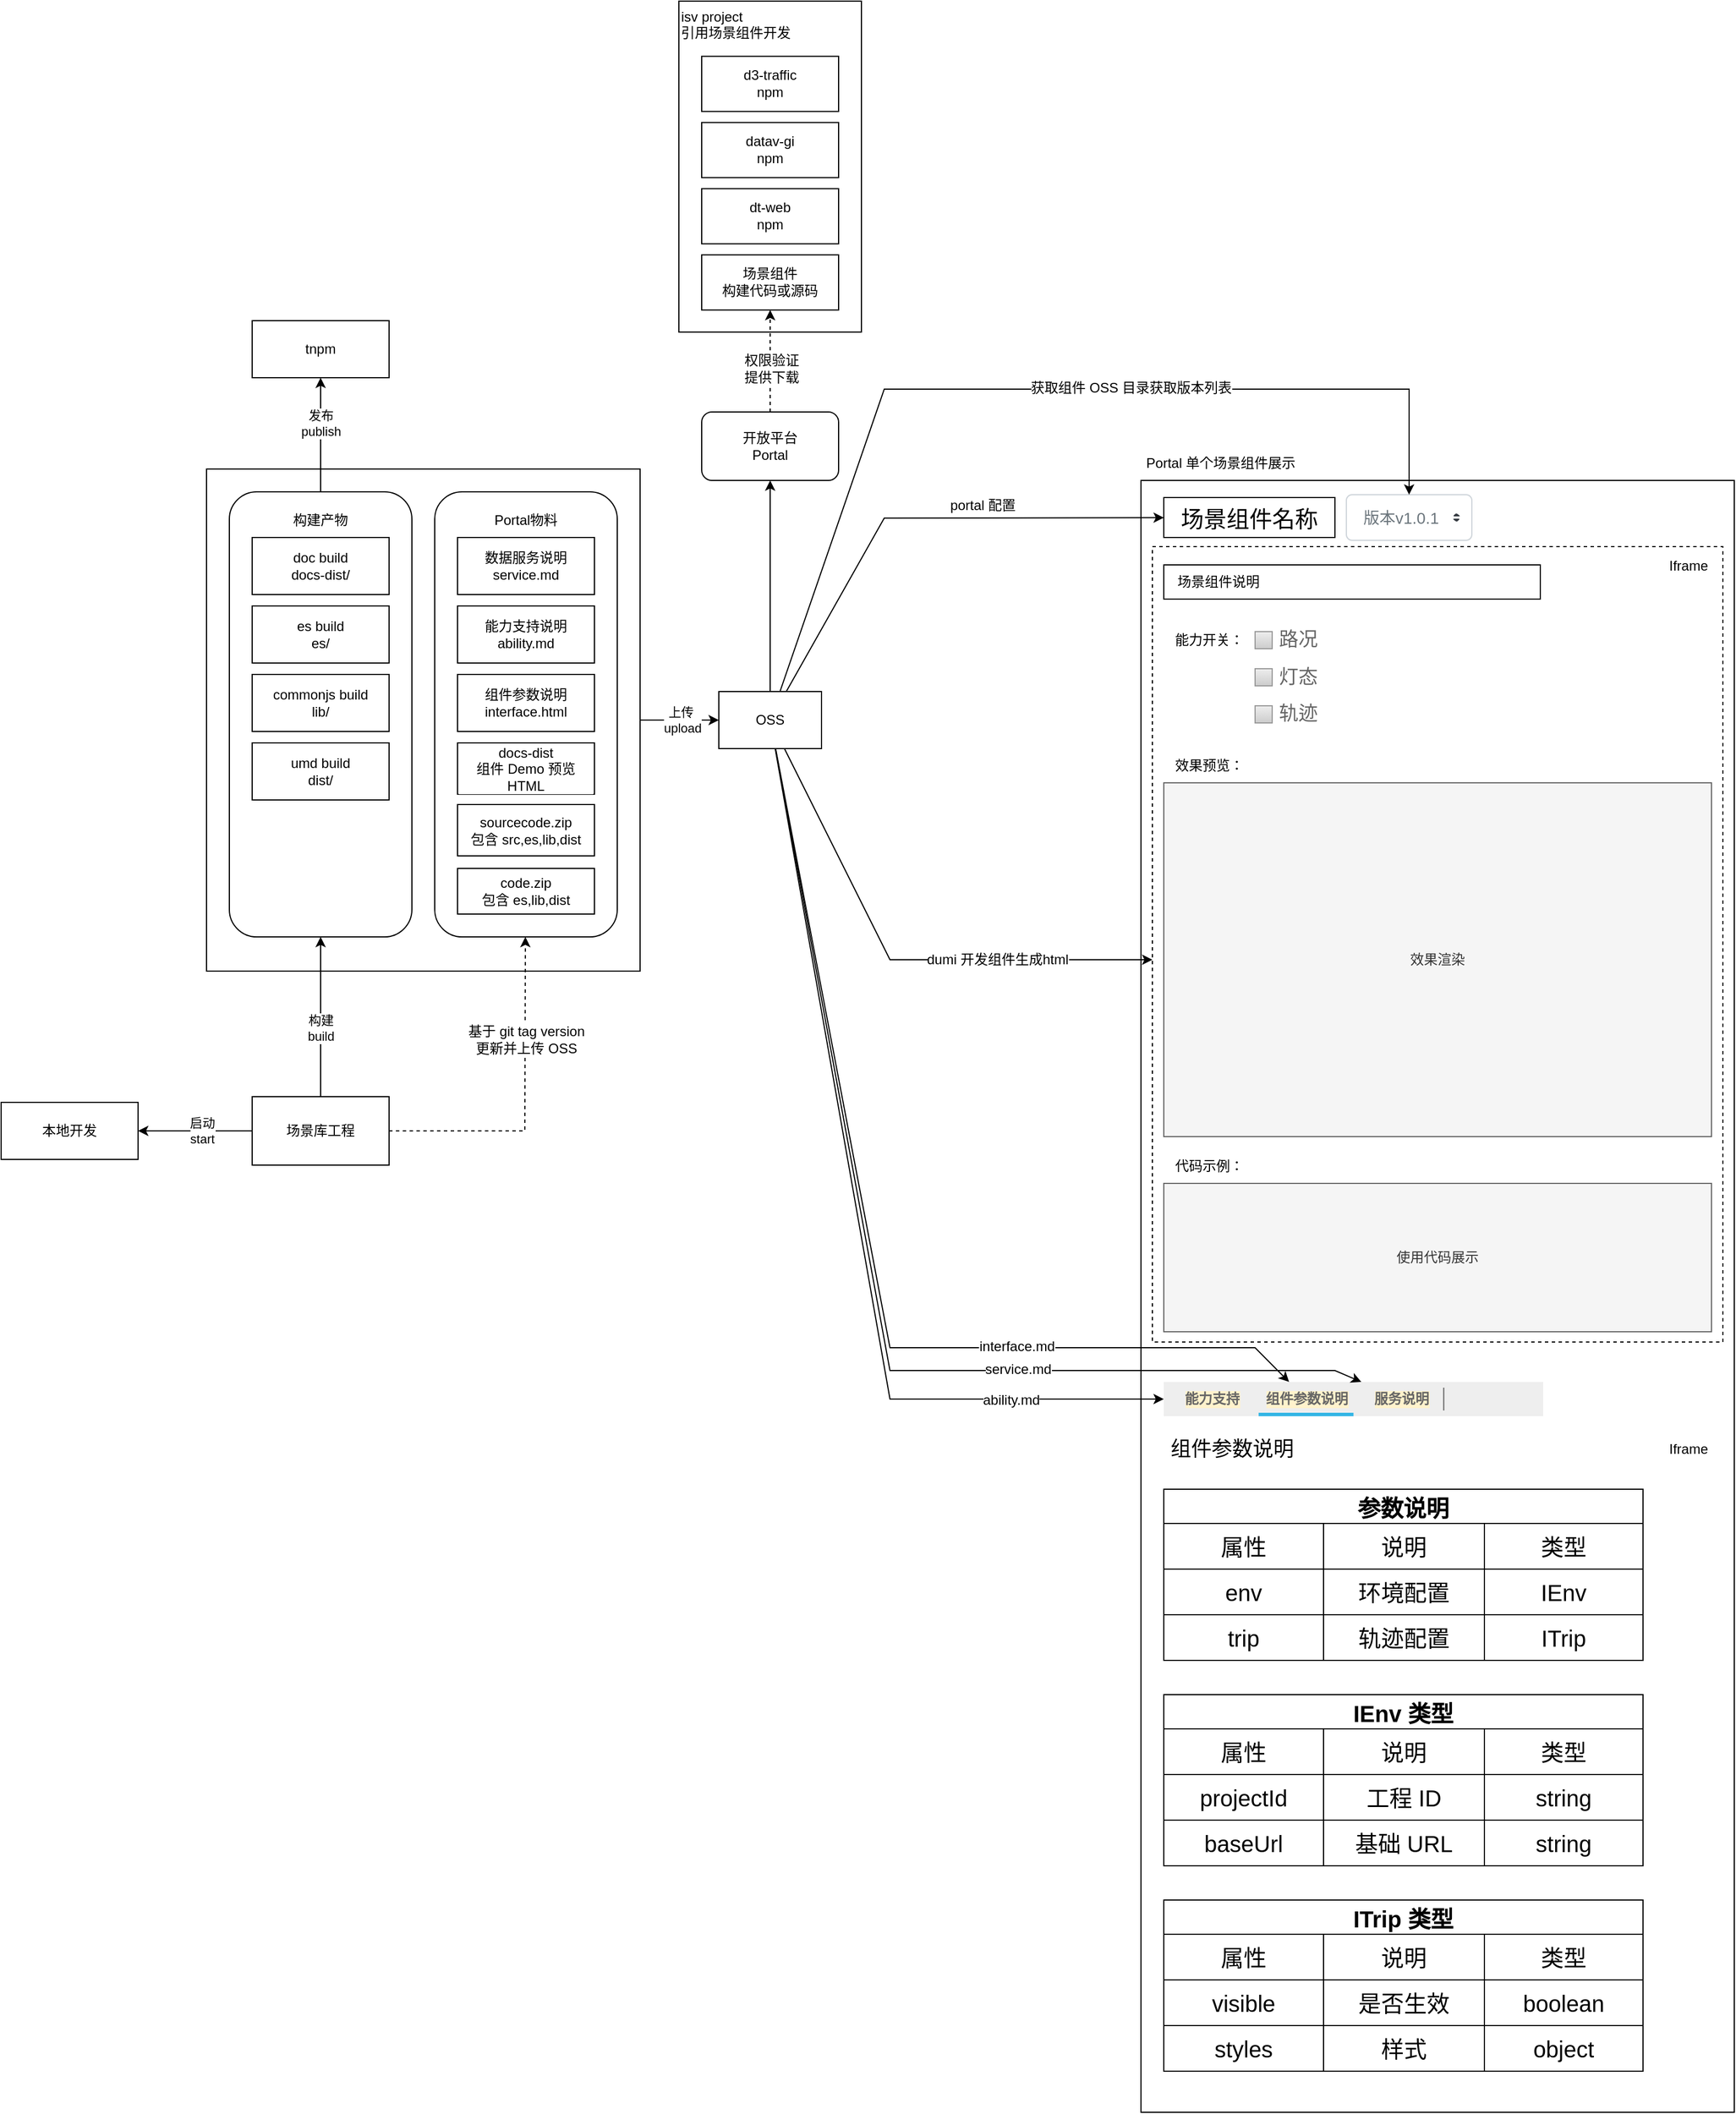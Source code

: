 <mxfile version="14.7.6" type="github" pages="3">
  <diagram id="s-4w-iDDupcCNnd2d9N3" name="组件开发及详情页设计">
    <mxGraphModel dx="1284" dy="1245" grid="1" gridSize="10" guides="1" tooltips="1" connect="1" arrows="1" fold="1" page="0" pageScale="1" pageWidth="827" pageHeight="1169" math="0" shadow="0">
      <root>
        <mxCell id="KhWmksY6JCdFm0Ro9-8N-0" />
        <mxCell id="KhWmksY6JCdFm0Ro9-8N-1" parent="KhWmksY6JCdFm0Ro9-8N-0" />
        <mxCell id="KhWmksY6JCdFm0Ro9-8N-2" value="" style="group" parent="KhWmksY6JCdFm0Ro9-8N-1" vertex="1" connectable="0">
          <mxGeometry x="635" y="-140" width="160" height="290" as="geometry" />
        </mxCell>
        <mxCell id="KhWmksY6JCdFm0Ro9-8N-3" value="isv project&lt;br&gt;引用场景组件开发" style="rounded=0;whiteSpace=wrap;html=1;labelBackgroundColor=#FFFFFF;fontSize=12;fontColor=#000000;align=left;verticalAlign=top;" parent="KhWmksY6JCdFm0Ro9-8N-2" vertex="1">
          <mxGeometry width="160" height="290" as="geometry" />
        </mxCell>
        <mxCell id="KhWmksY6JCdFm0Ro9-8N-4" value="dt-web&lt;br&gt;npm" style="rounded=0;whiteSpace=wrap;html=1;labelBackgroundColor=#FFFFFF;fontSize=12;fontColor=#000000;" parent="KhWmksY6JCdFm0Ro9-8N-2" vertex="1">
          <mxGeometry x="20" y="164.333" width="120" height="48.333" as="geometry" />
        </mxCell>
        <mxCell id="KhWmksY6JCdFm0Ro9-8N-5" value="datav-gi&lt;br&gt;npm" style="rounded=0;whiteSpace=wrap;html=1;labelBackgroundColor=#FFFFFF;fontSize=12;fontColor=#000000;" parent="KhWmksY6JCdFm0Ro9-8N-2" vertex="1">
          <mxGeometry x="20" y="106.333" width="120" height="48.333" as="geometry" />
        </mxCell>
        <mxCell id="KhWmksY6JCdFm0Ro9-8N-6" value="d3-traffic&lt;br&gt;npm" style="rounded=0;whiteSpace=wrap;html=1;labelBackgroundColor=#FFFFFF;fontSize=12;fontColor=#000000;" parent="KhWmksY6JCdFm0Ro9-8N-2" vertex="1">
          <mxGeometry x="20" y="48.333" width="120" height="48.333" as="geometry" />
        </mxCell>
        <mxCell id="KhWmksY6JCdFm0Ro9-8N-7" value="场景组件&lt;br&gt;构建代码或源码" style="rounded=0;whiteSpace=wrap;html=1;labelBackgroundColor=#FFFFFF;fontSize=12;fontColor=#000000;" parent="KhWmksY6JCdFm0Ro9-8N-2" vertex="1">
          <mxGeometry x="20" y="222.333" width="120" height="48.333" as="geometry" />
        </mxCell>
        <mxCell id="KhWmksY6JCdFm0Ro9-8N-8" value="" style="rounded=0;whiteSpace=wrap;html=1;" parent="KhWmksY6JCdFm0Ro9-8N-1" vertex="1">
          <mxGeometry x="1040" y="280" width="520" height="1430" as="geometry" />
        </mxCell>
        <mxCell id="KhWmksY6JCdFm0Ro9-8N-9" value="" style="rounded=0;whiteSpace=wrap;html=1;labelBackgroundColor=#FFF2CC;fontSize=12;fontColor=#000000;dashed=1;" parent="KhWmksY6JCdFm0Ro9-8N-1" vertex="1">
          <mxGeometry x="1050" y="338" width="500" height="697" as="geometry" />
        </mxCell>
        <mxCell id="KhWmksY6JCdFm0Ro9-8N-10" value="" style="edgeStyle=orthogonalEdgeStyle;rounded=0;orthogonalLoop=1;jettySize=auto;html=1;" parent="KhWmksY6JCdFm0Ro9-8N-1" source="KhWmksY6JCdFm0Ro9-8N-12" target="KhWmksY6JCdFm0Ro9-8N-30" edge="1">
          <mxGeometry relative="1" as="geometry" />
        </mxCell>
        <mxCell id="KhWmksY6JCdFm0Ro9-8N-11" value="上传&amp;nbsp;&lt;br&gt;upload" style="edgeLabel;html=1;align=center;verticalAlign=middle;resizable=0;points=[];" parent="KhWmksY6JCdFm0Ro9-8N-10" vertex="1" connectable="0">
          <mxGeometry x="-0.15" relative="1" as="geometry">
            <mxPoint x="7" as="offset" />
          </mxGeometry>
        </mxCell>
        <mxCell id="KhWmksY6JCdFm0Ro9-8N-12" value="" style="rounded=0;whiteSpace=wrap;html=1;" parent="KhWmksY6JCdFm0Ro9-8N-1" vertex="1">
          <mxGeometry x="221" y="270" width="380" height="440" as="geometry" />
        </mxCell>
        <mxCell id="KhWmksY6JCdFm0Ro9-8N-13" value="" style="rounded=1;whiteSpace=wrap;html=1;" parent="KhWmksY6JCdFm0Ro9-8N-1" vertex="1">
          <mxGeometry x="241" y="290" width="160" height="390" as="geometry" />
        </mxCell>
        <mxCell id="KhWmksY6JCdFm0Ro9-8N-14" value="" style="edgeStyle=orthogonalEdgeStyle;rounded=0;orthogonalLoop=1;jettySize=auto;html=1;" parent="KhWmksY6JCdFm0Ro9-8N-1" source="KhWmksY6JCdFm0Ro9-8N-18" target="KhWmksY6JCdFm0Ro9-8N-13" edge="1">
          <mxGeometry relative="1" as="geometry" />
        </mxCell>
        <mxCell id="KhWmksY6JCdFm0Ro9-8N-15" value="构建&lt;br&gt;build" style="edgeLabel;html=1;align=center;verticalAlign=middle;resizable=0;points=[];" parent="KhWmksY6JCdFm0Ro9-8N-14" vertex="1" connectable="0">
          <mxGeometry x="-0.067" relative="1" as="geometry">
            <mxPoint y="5" as="offset" />
          </mxGeometry>
        </mxCell>
        <mxCell id="KhWmksY6JCdFm0Ro9-8N-16" value="" style="edgeStyle=orthogonalEdgeStyle;rounded=0;orthogonalLoop=1;jettySize=auto;html=1;" parent="KhWmksY6JCdFm0Ro9-8N-1" source="KhWmksY6JCdFm0Ro9-8N-18" target="KhWmksY6JCdFm0Ro9-8N-31" edge="1">
          <mxGeometry relative="1" as="geometry" />
        </mxCell>
        <mxCell id="KhWmksY6JCdFm0Ro9-8N-17" value="启动&lt;br&gt;start" style="edgeLabel;html=1;align=center;verticalAlign=middle;resizable=0;points=[];" parent="KhWmksY6JCdFm0Ro9-8N-16" vertex="1" connectable="0">
          <mxGeometry x="-0.111" relative="1" as="geometry">
            <mxPoint as="offset" />
          </mxGeometry>
        </mxCell>
        <mxCell id="KhWmksY6JCdFm0Ro9-8N-18" value="场景库工程" style="rounded=0;whiteSpace=wrap;html=1;" parent="KhWmksY6JCdFm0Ro9-8N-1" vertex="1">
          <mxGeometry x="261" y="820" width="120" height="60" as="geometry" />
        </mxCell>
        <mxCell id="KhWmksY6JCdFm0Ro9-8N-19" value="doc build&lt;br&gt;docs-dist/" style="rounded=0;whiteSpace=wrap;html=1;" parent="KhWmksY6JCdFm0Ro9-8N-1" vertex="1">
          <mxGeometry x="261" y="330" width="120" height="50" as="geometry" />
        </mxCell>
        <mxCell id="KhWmksY6JCdFm0Ro9-8N-20" value="构建产物" style="text;html=1;strokeColor=none;fillColor=none;align=center;verticalAlign=middle;whiteSpace=wrap;rounded=0;" parent="KhWmksY6JCdFm0Ro9-8N-1" vertex="1">
          <mxGeometry x="291" y="300" width="60" height="30" as="geometry" />
        </mxCell>
        <mxCell id="KhWmksY6JCdFm0Ro9-8N-21" value="es build&lt;br&gt;es/" style="rounded=0;whiteSpace=wrap;html=1;" parent="KhWmksY6JCdFm0Ro9-8N-1" vertex="1">
          <mxGeometry x="261" y="390" width="120" height="50" as="geometry" />
        </mxCell>
        <mxCell id="KhWmksY6JCdFm0Ro9-8N-22" value="commonjs build&lt;br&gt;lib/" style="rounded=0;whiteSpace=wrap;html=1;" parent="KhWmksY6JCdFm0Ro9-8N-1" vertex="1">
          <mxGeometry x="261" y="450" width="120" height="50" as="geometry" />
        </mxCell>
        <mxCell id="KhWmksY6JCdFm0Ro9-8N-23" value="umd build&lt;br&gt;dist/" style="rounded=0;whiteSpace=wrap;html=1;" parent="KhWmksY6JCdFm0Ro9-8N-1" vertex="1">
          <mxGeometry x="261" y="510" width="120" height="50" as="geometry" />
        </mxCell>
        <mxCell id="KhWmksY6JCdFm0Ro9-8N-24" value="tnpm" style="rounded=0;whiteSpace=wrap;html=1;" parent="KhWmksY6JCdFm0Ro9-8N-1" vertex="1">
          <mxGeometry x="261" y="140" width="120" height="50" as="geometry" />
        </mxCell>
        <mxCell id="KhWmksY6JCdFm0Ro9-8N-25" value="" style="endArrow=classic;html=1;rounded=0;" parent="KhWmksY6JCdFm0Ro9-8N-1" source="KhWmksY6JCdFm0Ro9-8N-13" target="KhWmksY6JCdFm0Ro9-8N-24" edge="1">
          <mxGeometry width="50" height="50" relative="1" as="geometry">
            <mxPoint x="421" y="430" as="sourcePoint" />
            <mxPoint x="321" y="470" as="targetPoint" />
          </mxGeometry>
        </mxCell>
        <mxCell id="KhWmksY6JCdFm0Ro9-8N-26" value="发布&lt;br&gt;publish" style="edgeLabel;html=1;align=center;verticalAlign=middle;resizable=0;points=[];" parent="KhWmksY6JCdFm0Ro9-8N-25" vertex="1" connectable="0">
          <mxGeometry x="0.2" relative="1" as="geometry">
            <mxPoint as="offset" />
          </mxGeometry>
        </mxCell>
        <mxCell id="KhWmksY6JCdFm0Ro9-8N-27" value="" style="rounded=1;whiteSpace=wrap;html=1;" parent="KhWmksY6JCdFm0Ro9-8N-1" vertex="1">
          <mxGeometry x="421" y="290" width="160" height="390" as="geometry" />
        </mxCell>
        <mxCell id="KhWmksY6JCdFm0Ro9-8N-28" value="数据服务说明&lt;br&gt;service.md" style="rounded=0;whiteSpace=wrap;html=1;" parent="KhWmksY6JCdFm0Ro9-8N-1" vertex="1">
          <mxGeometry x="441" y="330" width="120" height="50" as="geometry" />
        </mxCell>
        <mxCell id="KhWmksY6JCdFm0Ro9-8N-29" value="Portal物料" style="text;html=1;strokeColor=none;fillColor=none;align=center;verticalAlign=middle;whiteSpace=wrap;rounded=0;" parent="KhWmksY6JCdFm0Ro9-8N-1" vertex="1">
          <mxGeometry x="471" y="300" width="60" height="30" as="geometry" />
        </mxCell>
        <mxCell id="KhWmksY6JCdFm0Ro9-8N-30" value="OSS" style="rounded=0;whiteSpace=wrap;html=1;" parent="KhWmksY6JCdFm0Ro9-8N-1" vertex="1">
          <mxGeometry x="670" y="465" width="90" height="50" as="geometry" />
        </mxCell>
        <mxCell id="KhWmksY6JCdFm0Ro9-8N-31" value="本地开发" style="rounded=0;whiteSpace=wrap;html=1;" parent="KhWmksY6JCdFm0Ro9-8N-1" vertex="1">
          <mxGeometry x="41" y="825" width="120" height="50" as="geometry" />
        </mxCell>
        <mxCell id="KhWmksY6JCdFm0Ro9-8N-32" value="Portal 单个场景组件展示" style="text;html=1;strokeColor=none;fillColor=none;align=center;verticalAlign=middle;whiteSpace=wrap;rounded=0;" parent="KhWmksY6JCdFm0Ro9-8N-1" vertex="1">
          <mxGeometry x="1040" y="250" width="140" height="30" as="geometry" />
        </mxCell>
        <mxCell id="KhWmksY6JCdFm0Ro9-8N-33" value="&lt;font style=&quot;font-size: 20px;&quot;&gt;场景组件名称&lt;/font&gt;" style="rounded=0;whiteSpace=wrap;html=1;" parent="KhWmksY6JCdFm0Ro9-8N-1" vertex="1">
          <mxGeometry x="1060" y="295" width="150" height="35" as="geometry" />
        </mxCell>
        <mxCell id="KhWmksY6JCdFm0Ro9-8N-34" value="场景组件说明" style="rounded=0;whiteSpace=wrap;html=1;align=left;spacingLeft=10;" parent="KhWmksY6JCdFm0Ro9-8N-1" vertex="1">
          <mxGeometry x="1060" y="354" width="330" height="30" as="geometry" />
        </mxCell>
        <mxCell id="KhWmksY6JCdFm0Ro9-8N-35" value="能力开关：" style="text;html=1;strokeColor=none;fillColor=none;align=center;verticalAlign=middle;whiteSpace=wrap;rounded=0;fontSize=12;" parent="KhWmksY6JCdFm0Ro9-8N-1" vertex="1">
          <mxGeometry x="1060" y="405" width="80" height="30" as="geometry" />
        </mxCell>
        <mxCell id="KhWmksY6JCdFm0Ro9-8N-36" value="路况" style="strokeWidth=1;shadow=0;dashed=0;align=center;html=1;shape=mxgraph.mockup.forms.rrect;rSize=0;fillColor=#eeeeee;strokeColor=#999999;gradientColor=#cccccc;align=left;spacingLeft=4;fontSize=17;fontColor=#666666;labelPosition=right;rounded=1;" parent="KhWmksY6JCdFm0Ro9-8N-1" vertex="1">
          <mxGeometry x="1140" y="412.5" width="15" height="15" as="geometry" />
        </mxCell>
        <mxCell id="KhWmksY6JCdFm0Ro9-8N-37" value="灯态" style="strokeWidth=1;shadow=0;dashed=0;align=center;html=1;shape=mxgraph.mockup.forms.rrect;rSize=0;fillColor=#eeeeee;strokeColor=#999999;gradientColor=#cccccc;align=left;spacingLeft=4;fontSize=17;fontColor=#666666;labelPosition=right;rounded=1;" parent="KhWmksY6JCdFm0Ro9-8N-1" vertex="1">
          <mxGeometry x="1140" y="445" width="15" height="15" as="geometry" />
        </mxCell>
        <mxCell id="KhWmksY6JCdFm0Ro9-8N-38" value="轨迹" style="strokeWidth=1;shadow=0;dashed=0;align=center;html=1;shape=mxgraph.mockup.forms.rrect;rSize=0;fillColor=#eeeeee;strokeColor=#999999;gradientColor=#cccccc;align=left;spacingLeft=4;fontSize=17;fontColor=#666666;labelPosition=right;rounded=1;" parent="KhWmksY6JCdFm0Ro9-8N-1" vertex="1">
          <mxGeometry x="1140" y="477.5" width="15" height="15" as="geometry" />
        </mxCell>
        <mxCell id="KhWmksY6JCdFm0Ro9-8N-39" value="版本v1.0.1" style="html=1;shadow=0;dashed=0;shape=mxgraph.bootstrap.rrect;rSize=5;fillColor=#ffffff;strokeColor=#CED4DA;align=left;spacing=15;fontSize=14;fontColor=#6C767D;rounded=1;" parent="KhWmksY6JCdFm0Ro9-8N-1" vertex="1">
          <mxGeometry x="1220" y="292.5" width="110" height="40" as="geometry" />
        </mxCell>
        <mxCell id="KhWmksY6JCdFm0Ro9-8N-40" value="" style="shape=triangle;direction=south;fillColor=#343A40;strokeColor=none;perimeter=none;rounded=1;fontSize=12;" parent="KhWmksY6JCdFm0Ro9-8N-39" vertex="1">
          <mxGeometry x="1" y="0.5" width="7" height="3" relative="1" as="geometry">
            <mxPoint x="-17" y="1" as="offset" />
          </mxGeometry>
        </mxCell>
        <mxCell id="KhWmksY6JCdFm0Ro9-8N-41" value="" style="shape=triangle;direction=north;fillColor=#343A40;strokeColor=none;perimeter=none;rounded=1;fontSize=12;" parent="KhWmksY6JCdFm0Ro9-8N-39" vertex="1">
          <mxGeometry x="1" y="0.5" width="7" height="3" relative="1" as="geometry">
            <mxPoint x="-17" y="-4" as="offset" />
          </mxGeometry>
        </mxCell>
        <mxCell id="KhWmksY6JCdFm0Ro9-8N-42" value="效果渲染" style="rounded=0;whiteSpace=wrap;html=1;fontSize=12;fillColor=#f5f5f5;fontColor=#333333;strokeColor=#666666;" parent="KhWmksY6JCdFm0Ro9-8N-1" vertex="1">
          <mxGeometry x="1060" y="545" width="480" height="310" as="geometry" />
        </mxCell>
        <mxCell id="KhWmksY6JCdFm0Ro9-8N-43" value="效果预览：" style="text;html=1;strokeColor=none;fillColor=none;align=center;verticalAlign=middle;whiteSpace=wrap;rounded=0;fontSize=12;" parent="KhWmksY6JCdFm0Ro9-8N-1" vertex="1">
          <mxGeometry x="1060" y="515" width="80" height="30" as="geometry" />
        </mxCell>
        <mxCell id="KhWmksY6JCdFm0Ro9-8N-44" value="代码示例：" style="text;html=1;strokeColor=none;fillColor=none;align=center;verticalAlign=middle;whiteSpace=wrap;rounded=0;fontSize=12;" parent="KhWmksY6JCdFm0Ro9-8N-1" vertex="1">
          <mxGeometry x="1060" y="866" width="80" height="30" as="geometry" />
        </mxCell>
        <mxCell id="KhWmksY6JCdFm0Ro9-8N-45" value="使用代码展示" style="rounded=0;whiteSpace=wrap;html=1;fontSize=12;fillColor=#f5f5f5;fontColor=#333333;strokeColor=#666666;" parent="KhWmksY6JCdFm0Ro9-8N-1" vertex="1">
          <mxGeometry x="1060" y="896" width="480" height="130" as="geometry" />
        </mxCell>
        <mxCell id="KhWmksY6JCdFm0Ro9-8N-46" value="&lt;font style=&quot;font-size: 18px;&quot;&gt;组件参数说明&lt;/font&gt;" style="text;html=1;strokeColor=none;fillColor=none;align=center;verticalAlign=middle;whiteSpace=wrap;rounded=0;fontSize=12;" parent="KhWmksY6JCdFm0Ro9-8N-1" vertex="1">
          <mxGeometry x="1060" y="1114" width="120" height="30" as="geometry" />
        </mxCell>
        <mxCell id="KhWmksY6JCdFm0Ro9-8N-47" value="参数说明" style="shape=table;startSize=30;container=1;collapsible=0;childLayout=tableLayout;fontStyle=1;align=center;rounded=0;fontSize=20;" parent="KhWmksY6JCdFm0Ro9-8N-1" vertex="1">
          <mxGeometry x="1060" y="1164" width="420" height="150" as="geometry" />
        </mxCell>
        <mxCell id="KhWmksY6JCdFm0Ro9-8N-48" value="" style="shape=tableRow;horizontal=0;startSize=0;swimlaneHead=0;swimlaneBody=0;top=0;left=0;bottom=0;right=0;collapsible=0;dropTarget=0;fillColor=none;points=[[0,0.5],[1,0.5]];portConstraint=eastwest;rounded=0;fontSize=20;" parent="KhWmksY6JCdFm0Ro9-8N-47" vertex="1">
          <mxGeometry y="30" width="420" height="40" as="geometry" />
        </mxCell>
        <mxCell id="KhWmksY6JCdFm0Ro9-8N-49" value="属性" style="shape=partialRectangle;html=1;whiteSpace=wrap;connectable=0;fillColor=none;top=0;left=0;bottom=0;right=0;overflow=hidden;rounded=0;fontSize=20;" parent="KhWmksY6JCdFm0Ro9-8N-48" vertex="1">
          <mxGeometry width="140" height="40" as="geometry">
            <mxRectangle width="140" height="40" as="alternateBounds" />
          </mxGeometry>
        </mxCell>
        <mxCell id="KhWmksY6JCdFm0Ro9-8N-50" value="说明" style="shape=partialRectangle;html=1;whiteSpace=wrap;connectable=0;fillColor=none;top=0;left=0;bottom=0;right=0;overflow=hidden;rounded=0;fontSize=20;" parent="KhWmksY6JCdFm0Ro9-8N-48" vertex="1">
          <mxGeometry x="140" width="141" height="40" as="geometry">
            <mxRectangle width="141" height="40" as="alternateBounds" />
          </mxGeometry>
        </mxCell>
        <mxCell id="KhWmksY6JCdFm0Ro9-8N-51" value="类型" style="shape=partialRectangle;html=1;whiteSpace=wrap;connectable=0;fillColor=none;top=0;left=0;bottom=0;right=0;overflow=hidden;rounded=0;fontSize=20;" parent="KhWmksY6JCdFm0Ro9-8N-48" vertex="1">
          <mxGeometry x="281" width="139" height="40" as="geometry">
            <mxRectangle width="139" height="40" as="alternateBounds" />
          </mxGeometry>
        </mxCell>
        <mxCell id="KhWmksY6JCdFm0Ro9-8N-52" value="" style="shape=tableRow;horizontal=0;startSize=0;swimlaneHead=0;swimlaneBody=0;top=0;left=0;bottom=0;right=0;collapsible=0;dropTarget=0;fillColor=none;points=[[0,0.5],[1,0.5]];portConstraint=eastwest;rounded=0;fontSize=20;" parent="KhWmksY6JCdFm0Ro9-8N-47" vertex="1">
          <mxGeometry y="70" width="420" height="40" as="geometry" />
        </mxCell>
        <mxCell id="KhWmksY6JCdFm0Ro9-8N-53" value="env" style="shape=partialRectangle;html=1;whiteSpace=wrap;connectable=0;fillColor=none;top=0;left=0;bottom=0;right=0;overflow=hidden;rounded=0;fontSize=20;" parent="KhWmksY6JCdFm0Ro9-8N-52" vertex="1">
          <mxGeometry width="140" height="40" as="geometry">
            <mxRectangle width="140" height="40" as="alternateBounds" />
          </mxGeometry>
        </mxCell>
        <mxCell id="KhWmksY6JCdFm0Ro9-8N-54" value="环境配置" style="shape=partialRectangle;html=1;whiteSpace=wrap;connectable=0;fillColor=none;top=0;left=0;bottom=0;right=0;overflow=hidden;rounded=0;fontSize=20;" parent="KhWmksY6JCdFm0Ro9-8N-52" vertex="1">
          <mxGeometry x="140" width="141" height="40" as="geometry">
            <mxRectangle width="141" height="40" as="alternateBounds" />
          </mxGeometry>
        </mxCell>
        <mxCell id="KhWmksY6JCdFm0Ro9-8N-55" value="IEnv" style="shape=partialRectangle;html=1;whiteSpace=wrap;connectable=0;fillColor=none;top=0;left=0;bottom=0;right=0;overflow=hidden;rounded=0;fontSize=20;" parent="KhWmksY6JCdFm0Ro9-8N-52" vertex="1">
          <mxGeometry x="281" width="139" height="40" as="geometry">
            <mxRectangle width="139" height="40" as="alternateBounds" />
          </mxGeometry>
        </mxCell>
        <mxCell id="KhWmksY6JCdFm0Ro9-8N-56" value="" style="shape=tableRow;horizontal=0;startSize=0;swimlaneHead=0;swimlaneBody=0;top=0;left=0;bottom=0;right=0;collapsible=0;dropTarget=0;fillColor=none;points=[[0,0.5],[1,0.5]];portConstraint=eastwest;rounded=0;fontSize=20;" parent="KhWmksY6JCdFm0Ro9-8N-47" vertex="1">
          <mxGeometry y="110" width="420" height="40" as="geometry" />
        </mxCell>
        <mxCell id="KhWmksY6JCdFm0Ro9-8N-57" value="trip" style="shape=partialRectangle;html=1;whiteSpace=wrap;connectable=0;fillColor=none;top=0;left=0;bottom=0;right=0;overflow=hidden;rounded=0;fontSize=20;" parent="KhWmksY6JCdFm0Ro9-8N-56" vertex="1">
          <mxGeometry width="140" height="40" as="geometry">
            <mxRectangle width="140" height="40" as="alternateBounds" />
          </mxGeometry>
        </mxCell>
        <mxCell id="KhWmksY6JCdFm0Ro9-8N-58" value="轨迹配置" style="shape=partialRectangle;html=1;whiteSpace=wrap;connectable=0;fillColor=none;top=0;left=0;bottom=0;right=0;overflow=hidden;rounded=0;fontSize=20;" parent="KhWmksY6JCdFm0Ro9-8N-56" vertex="1">
          <mxGeometry x="140" width="141" height="40" as="geometry">
            <mxRectangle width="141" height="40" as="alternateBounds" />
          </mxGeometry>
        </mxCell>
        <mxCell id="KhWmksY6JCdFm0Ro9-8N-59" value="ITrip" style="shape=partialRectangle;html=1;whiteSpace=wrap;connectable=0;fillColor=none;top=0;left=0;bottom=0;right=0;overflow=hidden;rounded=0;fontSize=20;" parent="KhWmksY6JCdFm0Ro9-8N-56" vertex="1">
          <mxGeometry x="281" width="139" height="40" as="geometry">
            <mxRectangle width="139" height="40" as="alternateBounds" />
          </mxGeometry>
        </mxCell>
        <mxCell id="KhWmksY6JCdFm0Ro9-8N-60" value="IEnv 类型" style="shape=table;startSize=30;container=1;collapsible=0;childLayout=tableLayout;fontStyle=1;align=center;rounded=0;fontSize=20;" parent="KhWmksY6JCdFm0Ro9-8N-1" vertex="1">
          <mxGeometry x="1060" y="1344" width="420" height="150" as="geometry" />
        </mxCell>
        <mxCell id="KhWmksY6JCdFm0Ro9-8N-61" value="" style="shape=tableRow;horizontal=0;startSize=0;swimlaneHead=0;swimlaneBody=0;top=0;left=0;bottom=0;right=0;collapsible=0;dropTarget=0;fillColor=none;points=[[0,0.5],[1,0.5]];portConstraint=eastwest;rounded=0;fontSize=20;" parent="KhWmksY6JCdFm0Ro9-8N-60" vertex="1">
          <mxGeometry y="30" width="420" height="40" as="geometry" />
        </mxCell>
        <mxCell id="KhWmksY6JCdFm0Ro9-8N-62" value="属性" style="shape=partialRectangle;html=1;whiteSpace=wrap;connectable=0;fillColor=none;top=0;left=0;bottom=0;right=0;overflow=hidden;rounded=0;fontSize=20;" parent="KhWmksY6JCdFm0Ro9-8N-61" vertex="1">
          <mxGeometry width="140" height="40" as="geometry">
            <mxRectangle width="140" height="40" as="alternateBounds" />
          </mxGeometry>
        </mxCell>
        <mxCell id="KhWmksY6JCdFm0Ro9-8N-63" value="说明" style="shape=partialRectangle;html=1;whiteSpace=wrap;connectable=0;fillColor=none;top=0;left=0;bottom=0;right=0;overflow=hidden;rounded=0;fontSize=20;" parent="KhWmksY6JCdFm0Ro9-8N-61" vertex="1">
          <mxGeometry x="140" width="141" height="40" as="geometry">
            <mxRectangle width="141" height="40" as="alternateBounds" />
          </mxGeometry>
        </mxCell>
        <mxCell id="KhWmksY6JCdFm0Ro9-8N-64" value="类型" style="shape=partialRectangle;html=1;whiteSpace=wrap;connectable=0;fillColor=none;top=0;left=0;bottom=0;right=0;overflow=hidden;rounded=0;fontSize=20;" parent="KhWmksY6JCdFm0Ro9-8N-61" vertex="1">
          <mxGeometry x="281" width="139" height="40" as="geometry">
            <mxRectangle width="139" height="40" as="alternateBounds" />
          </mxGeometry>
        </mxCell>
        <mxCell id="KhWmksY6JCdFm0Ro9-8N-65" value="" style="shape=tableRow;horizontal=0;startSize=0;swimlaneHead=0;swimlaneBody=0;top=0;left=0;bottom=0;right=0;collapsible=0;dropTarget=0;fillColor=none;points=[[0,0.5],[1,0.5]];portConstraint=eastwest;rounded=0;fontSize=20;" parent="KhWmksY6JCdFm0Ro9-8N-60" vertex="1">
          <mxGeometry y="70" width="420" height="40" as="geometry" />
        </mxCell>
        <mxCell id="KhWmksY6JCdFm0Ro9-8N-66" value="projectId" style="shape=partialRectangle;html=1;whiteSpace=wrap;connectable=0;fillColor=none;top=0;left=0;bottom=0;right=0;overflow=hidden;rounded=0;fontSize=20;" parent="KhWmksY6JCdFm0Ro9-8N-65" vertex="1">
          <mxGeometry width="140" height="40" as="geometry">
            <mxRectangle width="140" height="40" as="alternateBounds" />
          </mxGeometry>
        </mxCell>
        <mxCell id="KhWmksY6JCdFm0Ro9-8N-67" value="工程 ID" style="shape=partialRectangle;html=1;whiteSpace=wrap;connectable=0;fillColor=none;top=0;left=0;bottom=0;right=0;overflow=hidden;rounded=0;fontSize=20;" parent="KhWmksY6JCdFm0Ro9-8N-65" vertex="1">
          <mxGeometry x="140" width="141" height="40" as="geometry">
            <mxRectangle width="141" height="40" as="alternateBounds" />
          </mxGeometry>
        </mxCell>
        <mxCell id="KhWmksY6JCdFm0Ro9-8N-68" value="string" style="shape=partialRectangle;html=1;whiteSpace=wrap;connectable=0;fillColor=none;top=0;left=0;bottom=0;right=0;overflow=hidden;rounded=0;fontSize=20;" parent="KhWmksY6JCdFm0Ro9-8N-65" vertex="1">
          <mxGeometry x="281" width="139" height="40" as="geometry">
            <mxRectangle width="139" height="40" as="alternateBounds" />
          </mxGeometry>
        </mxCell>
        <mxCell id="KhWmksY6JCdFm0Ro9-8N-69" value="" style="shape=tableRow;horizontal=0;startSize=0;swimlaneHead=0;swimlaneBody=0;top=0;left=0;bottom=0;right=0;collapsible=0;dropTarget=0;fillColor=none;points=[[0,0.5],[1,0.5]];portConstraint=eastwest;rounded=0;fontSize=20;" parent="KhWmksY6JCdFm0Ro9-8N-60" vertex="1">
          <mxGeometry y="110" width="420" height="40" as="geometry" />
        </mxCell>
        <mxCell id="KhWmksY6JCdFm0Ro9-8N-70" value="baseUrl" style="shape=partialRectangle;html=1;whiteSpace=wrap;connectable=0;fillColor=none;top=0;left=0;bottom=0;right=0;overflow=hidden;rounded=0;fontSize=20;" parent="KhWmksY6JCdFm0Ro9-8N-69" vertex="1">
          <mxGeometry width="140" height="40" as="geometry">
            <mxRectangle width="140" height="40" as="alternateBounds" />
          </mxGeometry>
        </mxCell>
        <mxCell id="KhWmksY6JCdFm0Ro9-8N-71" value="基础 URL" style="shape=partialRectangle;html=1;whiteSpace=wrap;connectable=0;fillColor=none;top=0;left=0;bottom=0;right=0;overflow=hidden;rounded=0;fontSize=20;" parent="KhWmksY6JCdFm0Ro9-8N-69" vertex="1">
          <mxGeometry x="140" width="141" height="40" as="geometry">
            <mxRectangle width="141" height="40" as="alternateBounds" />
          </mxGeometry>
        </mxCell>
        <mxCell id="KhWmksY6JCdFm0Ro9-8N-72" value="string" style="shape=partialRectangle;html=1;whiteSpace=wrap;connectable=0;fillColor=none;top=0;left=0;bottom=0;right=0;overflow=hidden;rounded=0;fontSize=20;" parent="KhWmksY6JCdFm0Ro9-8N-69" vertex="1">
          <mxGeometry x="281" width="139" height="40" as="geometry">
            <mxRectangle width="139" height="40" as="alternateBounds" />
          </mxGeometry>
        </mxCell>
        <mxCell id="KhWmksY6JCdFm0Ro9-8N-73" value="ITrip 类型" style="shape=table;startSize=30;container=1;collapsible=0;childLayout=tableLayout;fontStyle=1;align=center;rounded=0;fontSize=20;" parent="KhWmksY6JCdFm0Ro9-8N-1" vertex="1">
          <mxGeometry x="1060" y="1524" width="420" height="150" as="geometry" />
        </mxCell>
        <mxCell id="KhWmksY6JCdFm0Ro9-8N-74" value="" style="shape=tableRow;horizontal=0;startSize=0;swimlaneHead=0;swimlaneBody=0;top=0;left=0;bottom=0;right=0;collapsible=0;dropTarget=0;fillColor=none;points=[[0,0.5],[1,0.5]];portConstraint=eastwest;rounded=0;fontSize=20;" parent="KhWmksY6JCdFm0Ro9-8N-73" vertex="1">
          <mxGeometry y="30" width="420" height="40" as="geometry" />
        </mxCell>
        <mxCell id="KhWmksY6JCdFm0Ro9-8N-75" value="属性" style="shape=partialRectangle;html=1;whiteSpace=wrap;connectable=0;fillColor=none;top=0;left=0;bottom=0;right=0;overflow=hidden;rounded=0;fontSize=20;" parent="KhWmksY6JCdFm0Ro9-8N-74" vertex="1">
          <mxGeometry width="140" height="40" as="geometry">
            <mxRectangle width="140" height="40" as="alternateBounds" />
          </mxGeometry>
        </mxCell>
        <mxCell id="KhWmksY6JCdFm0Ro9-8N-76" value="说明" style="shape=partialRectangle;html=1;whiteSpace=wrap;connectable=0;fillColor=none;top=0;left=0;bottom=0;right=0;overflow=hidden;rounded=0;fontSize=20;" parent="KhWmksY6JCdFm0Ro9-8N-74" vertex="1">
          <mxGeometry x="140" width="141" height="40" as="geometry">
            <mxRectangle width="141" height="40" as="alternateBounds" />
          </mxGeometry>
        </mxCell>
        <mxCell id="KhWmksY6JCdFm0Ro9-8N-77" value="类型" style="shape=partialRectangle;html=1;whiteSpace=wrap;connectable=0;fillColor=none;top=0;left=0;bottom=0;right=0;overflow=hidden;rounded=0;fontSize=20;" parent="KhWmksY6JCdFm0Ro9-8N-74" vertex="1">
          <mxGeometry x="281" width="139" height="40" as="geometry">
            <mxRectangle width="139" height="40" as="alternateBounds" />
          </mxGeometry>
        </mxCell>
        <mxCell id="KhWmksY6JCdFm0Ro9-8N-78" value="" style="shape=tableRow;horizontal=0;startSize=0;swimlaneHead=0;swimlaneBody=0;top=0;left=0;bottom=0;right=0;collapsible=0;dropTarget=0;fillColor=none;points=[[0,0.5],[1,0.5]];portConstraint=eastwest;rounded=0;fontSize=20;" parent="KhWmksY6JCdFm0Ro9-8N-73" vertex="1">
          <mxGeometry y="70" width="420" height="40" as="geometry" />
        </mxCell>
        <mxCell id="KhWmksY6JCdFm0Ro9-8N-79" value="visible" style="shape=partialRectangle;html=1;whiteSpace=wrap;connectable=0;fillColor=none;top=0;left=0;bottom=0;right=0;overflow=hidden;rounded=0;fontSize=20;" parent="KhWmksY6JCdFm0Ro9-8N-78" vertex="1">
          <mxGeometry width="140" height="40" as="geometry">
            <mxRectangle width="140" height="40" as="alternateBounds" />
          </mxGeometry>
        </mxCell>
        <mxCell id="KhWmksY6JCdFm0Ro9-8N-80" value="是否生效" style="shape=partialRectangle;html=1;whiteSpace=wrap;connectable=0;fillColor=none;top=0;left=0;bottom=0;right=0;overflow=hidden;rounded=0;fontSize=20;" parent="KhWmksY6JCdFm0Ro9-8N-78" vertex="1">
          <mxGeometry x="140" width="141" height="40" as="geometry">
            <mxRectangle width="141" height="40" as="alternateBounds" />
          </mxGeometry>
        </mxCell>
        <mxCell id="KhWmksY6JCdFm0Ro9-8N-81" value="boolean" style="shape=partialRectangle;html=1;whiteSpace=wrap;connectable=0;fillColor=none;top=0;left=0;bottom=0;right=0;overflow=hidden;rounded=0;fontSize=20;" parent="KhWmksY6JCdFm0Ro9-8N-78" vertex="1">
          <mxGeometry x="281" width="139" height="40" as="geometry">
            <mxRectangle width="139" height="40" as="alternateBounds" />
          </mxGeometry>
        </mxCell>
        <mxCell id="KhWmksY6JCdFm0Ro9-8N-82" value="" style="shape=tableRow;horizontal=0;startSize=0;swimlaneHead=0;swimlaneBody=0;top=0;left=0;bottom=0;right=0;collapsible=0;dropTarget=0;fillColor=none;points=[[0,0.5],[1,0.5]];portConstraint=eastwest;rounded=0;fontSize=20;" parent="KhWmksY6JCdFm0Ro9-8N-73" vertex="1">
          <mxGeometry y="110" width="420" height="40" as="geometry" />
        </mxCell>
        <mxCell id="KhWmksY6JCdFm0Ro9-8N-83" value="styles" style="shape=partialRectangle;html=1;whiteSpace=wrap;connectable=0;fillColor=none;top=0;left=0;bottom=0;right=0;overflow=hidden;rounded=0;fontSize=20;" parent="KhWmksY6JCdFm0Ro9-8N-82" vertex="1">
          <mxGeometry width="140" height="40" as="geometry">
            <mxRectangle width="140" height="40" as="alternateBounds" />
          </mxGeometry>
        </mxCell>
        <mxCell id="KhWmksY6JCdFm0Ro9-8N-84" value="样式" style="shape=partialRectangle;html=1;whiteSpace=wrap;connectable=0;fillColor=none;top=0;left=0;bottom=0;right=0;overflow=hidden;rounded=0;fontSize=20;" parent="KhWmksY6JCdFm0Ro9-8N-82" vertex="1">
          <mxGeometry x="140" width="141" height="40" as="geometry">
            <mxRectangle width="141" height="40" as="alternateBounds" />
          </mxGeometry>
        </mxCell>
        <mxCell id="KhWmksY6JCdFm0Ro9-8N-85" value="object" style="shape=partialRectangle;html=1;whiteSpace=wrap;connectable=0;fillColor=none;top=0;left=0;bottom=0;right=0;overflow=hidden;rounded=0;fontSize=20;" parent="KhWmksY6JCdFm0Ro9-8N-82" vertex="1">
          <mxGeometry x="281" width="139" height="40" as="geometry">
            <mxRectangle width="139" height="40" as="alternateBounds" />
          </mxGeometry>
        </mxCell>
        <mxCell id="KhWmksY6JCdFm0Ro9-8N-86" value="" style="endArrow=classic;html=1;rounded=0;fontSize=20;fontColor=#00BEF2;" parent="KhWmksY6JCdFm0Ro9-8N-1" source="KhWmksY6JCdFm0Ro9-8N-30" target="KhWmksY6JCdFm0Ro9-8N-33" edge="1">
          <mxGeometry width="50" height="50" relative="1" as="geometry">
            <mxPoint x="970" y="550" as="sourcePoint" />
            <mxPoint x="1020" y="500" as="targetPoint" />
            <Array as="points">
              <mxPoint x="815" y="313" />
            </Array>
          </mxGeometry>
        </mxCell>
        <mxCell id="KhWmksY6JCdFm0Ro9-8N-87" value="&lt;span style=&quot;font-size: 12px;&quot;&gt;portal 配置&lt;/span&gt;" style="edgeLabel;html=1;align=center;verticalAlign=middle;resizable=0;points=[];fontSize=19;fontColor=#000000;" parent="KhWmksY6JCdFm0Ro9-8N-86" vertex="1" connectable="0">
          <mxGeometry x="0.242" relative="1" as="geometry">
            <mxPoint y="-13" as="offset" />
          </mxGeometry>
        </mxCell>
        <mxCell id="KhWmksY6JCdFm0Ro9-8N-88" value="" style="endArrow=classic;html=1;rounded=0;fontSize=12;fontColor=#000000;" parent="KhWmksY6JCdFm0Ro9-8N-1" source="KhWmksY6JCdFm0Ro9-8N-30" target="KhWmksY6JCdFm0Ro9-8N-39" edge="1">
          <mxGeometry width="50" height="50" relative="1" as="geometry">
            <mxPoint x="800" y="690" as="sourcePoint" />
            <mxPoint x="850" y="640" as="targetPoint" />
            <Array as="points">
              <mxPoint x="815" y="200" />
              <mxPoint x="1275" y="200" />
            </Array>
          </mxGeometry>
        </mxCell>
        <mxCell id="KhWmksY6JCdFm0Ro9-8N-89" value="获取组件 OSS 目录获取版本列表" style="edgeLabel;html=1;align=center;verticalAlign=middle;resizable=0;points=[];fontSize=12;fontColor=#000000;labelBackgroundColor=#FFFFFF;" parent="KhWmksY6JCdFm0Ro9-8N-88" vertex="1" connectable="0">
          <mxGeometry x="0.191" y="1" relative="1" as="geometry">
            <mxPoint as="offset" />
          </mxGeometry>
        </mxCell>
        <mxCell id="KhWmksY6JCdFm0Ro9-8N-90" value="" style="endArrow=classic;html=1;rounded=0;fontSize=12;fontColor=#000000;" parent="KhWmksY6JCdFm0Ro9-8N-1" source="KhWmksY6JCdFm0Ro9-8N-30" target="KhWmksY6JCdFm0Ro9-8N-96" edge="1">
          <mxGeometry width="50" height="50" relative="1" as="geometry">
            <mxPoint x="890" y="760" as="sourcePoint" />
            <mxPoint x="940" y="710" as="targetPoint" />
            <Array as="points">
              <mxPoint x="820" y="1040" />
              <mxPoint x="1140" y="1040" />
            </Array>
          </mxGeometry>
        </mxCell>
        <mxCell id="KhWmksY6JCdFm0Ro9-8N-91" value="interface.md" style="edgeLabel;html=1;align=center;verticalAlign=middle;resizable=0;points=[];fontSize=12;fontColor=#000000;labelBackgroundColor=default;" parent="KhWmksY6JCdFm0Ro9-8N-90" vertex="1" connectable="0">
          <mxGeometry x="0.658" y="1" relative="1" as="geometry">
            <mxPoint x="-98" as="offset" />
          </mxGeometry>
        </mxCell>
        <mxCell id="KhWmksY6JCdFm0Ro9-8N-92" value="" style="endArrow=classic;html=1;rounded=0;fontSize=12;fontColor=#000000;" parent="KhWmksY6JCdFm0Ro9-8N-1" source="KhWmksY6JCdFm0Ro9-8N-30" edge="1">
          <mxGeometry width="50" height="50" relative="1" as="geometry">
            <mxPoint x="800" y="640" as="sourcePoint" />
            <mxPoint x="1050" y="700" as="targetPoint" />
            <Array as="points">
              <mxPoint x="820" y="700" />
            </Array>
          </mxGeometry>
        </mxCell>
        <mxCell id="KhWmksY6JCdFm0Ro9-8N-93" value="dumi 开发组件生成html" style="edgeLabel;html=1;align=center;verticalAlign=middle;resizable=0;points=[];fontSize=12;fontColor=#000000;labelBackgroundColor=#FFFFFF;" parent="KhWmksY6JCdFm0Ro9-8N-92" vertex="1" connectable="0">
          <mxGeometry x="0.379" relative="1" as="geometry">
            <mxPoint as="offset" />
          </mxGeometry>
        </mxCell>
        <mxCell id="KhWmksY6JCdFm0Ro9-8N-94" value="" style="strokeWidth=1;html=1;shadow=0;dashed=0;shape=mxgraph.android.rrect;rSize=0;fillColor=#eeeeee;strokeColor=none;rounded=0;labelBackgroundColor=#FFF2CC;fontSize=12;fontColor=#000000;" parent="KhWmksY6JCdFm0Ro9-8N-1" vertex="1">
          <mxGeometry x="1060" y="1070" width="332.5" height="30" as="geometry" />
        </mxCell>
        <mxCell id="KhWmksY6JCdFm0Ro9-8N-95" value="能力支持" style="strokeWidth=1;html=1;shadow=0;dashed=0;shape=mxgraph.android.anchor;fontStyle=1;fontColor=#666666;rounded=0;labelBackgroundColor=#FFF2CC;fontSize=12;" parent="KhWmksY6JCdFm0Ro9-8N-94" vertex="1">
          <mxGeometry width="83.125" height="30" as="geometry" />
        </mxCell>
        <mxCell id="KhWmksY6JCdFm0Ro9-8N-96" value="组件参数说明" style="strokeWidth=1;html=1;shadow=0;dashed=0;shape=mxgraph.android.rrect;rSize=0;fontStyle=1;fillColor=none;strokeColor=none;fontColor=#666666;rounded=0;labelBackgroundColor=#FFF2CC;fontSize=12;" parent="KhWmksY6JCdFm0Ro9-8N-94" vertex="1">
          <mxGeometry x="83.125" width="83.125" height="30" as="geometry" />
        </mxCell>
        <mxCell id="KhWmksY6JCdFm0Ro9-8N-97" value="" style="strokeWidth=1;html=1;shadow=0;dashed=0;shape=mxgraph.android.rrect;rSize=0;fillColor=#33b5e5;strokeColor=none;rounded=0;labelBackgroundColor=#FFF2CC;fontSize=12;fontColor=#000000;" parent="KhWmksY6JCdFm0Ro9-8N-96" vertex="1">
          <mxGeometry y="27" width="83.125" height="3" as="geometry" />
        </mxCell>
        <mxCell id="KhWmksY6JCdFm0Ro9-8N-98" value="服务说明" style="strokeWidth=1;html=1;shadow=0;dashed=0;shape=mxgraph.android.anchor;fontStyle=1;fontColor=#666666;rounded=0;labelBackgroundColor=#FFF2CC;fontSize=12;" parent="KhWmksY6JCdFm0Ro9-8N-94" vertex="1">
          <mxGeometry x="166.25" width="83.125" height="30" as="geometry" />
        </mxCell>
        <mxCell id="KhWmksY6JCdFm0Ro9-8N-99" value="" style="strokeWidth=1;html=1;shadow=0;dashed=0;shape=mxgraph.android.anchor;fontStyle=1;fontColor=#666666;rounded=0;labelBackgroundColor=#FFF2CC;fontSize=12;" parent="KhWmksY6JCdFm0Ro9-8N-94" vertex="1">
          <mxGeometry x="249.375" width="83.125" height="30" as="geometry" />
        </mxCell>
        <mxCell id="KhWmksY6JCdFm0Ro9-8N-100" value="" style="shape=line;strokeColor=#666666;direction=south;rounded=0;labelBackgroundColor=#FFF2CC;fontSize=12;fontColor=#000000;" parent="KhWmksY6JCdFm0Ro9-8N-94" vertex="1">
          <mxGeometry x="236.345" y="5" width="17.973" height="20" as="geometry" />
        </mxCell>
        <mxCell id="KhWmksY6JCdFm0Ro9-8N-101" value="" style="endArrow=classic;html=1;rounded=0;fontSize=12;fontColor=#000000;" parent="KhWmksY6JCdFm0Ro9-8N-1" source="KhWmksY6JCdFm0Ro9-8N-30" target="KhWmksY6JCdFm0Ro9-8N-95" edge="1">
          <mxGeometry width="50" height="50" relative="1" as="geometry">
            <mxPoint x="870" y="870" as="sourcePoint" />
            <mxPoint x="920" y="820" as="targetPoint" />
            <Array as="points">
              <mxPoint x="820" y="1085" />
            </Array>
          </mxGeometry>
        </mxCell>
        <mxCell id="KhWmksY6JCdFm0Ro9-8N-102" value="ability.md" style="edgeLabel;html=1;align=center;verticalAlign=middle;resizable=0;points=[];fontSize=12;fontColor=#000000;" parent="KhWmksY6JCdFm0Ro9-8N-101" vertex="1" connectable="0">
          <mxGeometry x="0.673" y="-1" relative="1" as="geometry">
            <mxPoint as="offset" />
          </mxGeometry>
        </mxCell>
        <mxCell id="KhWmksY6JCdFm0Ro9-8N-103" value="" style="endArrow=classic;html=1;rounded=0;fontSize=12;fontColor=#000000;" parent="KhWmksY6JCdFm0Ro9-8N-1" source="KhWmksY6JCdFm0Ro9-8N-30" target="KhWmksY6JCdFm0Ro9-8N-98" edge="1">
          <mxGeometry width="50" height="50" relative="1" as="geometry">
            <mxPoint x="870" y="820" as="sourcePoint" />
            <mxPoint x="920" y="770" as="targetPoint" />
            <Array as="points">
              <mxPoint x="820" y="1060" />
              <mxPoint x="1210" y="1060" />
            </Array>
          </mxGeometry>
        </mxCell>
        <mxCell id="KhWmksY6JCdFm0Ro9-8N-104" value="service.md" style="edgeLabel;html=1;align=center;verticalAlign=middle;resizable=0;points=[];fontSize=12;fontColor=#000000;" parent="KhWmksY6JCdFm0Ro9-8N-103" vertex="1" connectable="0">
          <mxGeometry x="0.364" y="1" relative="1" as="geometry">
            <mxPoint x="5" as="offset" />
          </mxGeometry>
        </mxCell>
        <mxCell id="KhWmksY6JCdFm0Ro9-8N-105" value="能力支持说明&lt;br&gt;ability.md" style="rounded=0;whiteSpace=wrap;html=1;" parent="KhWmksY6JCdFm0Ro9-8N-1" vertex="1">
          <mxGeometry x="441" y="390" width="120" height="50" as="geometry" />
        </mxCell>
        <mxCell id="KhWmksY6JCdFm0Ro9-8N-106" value="组件参数说明&lt;br&gt;interface.html" style="rounded=0;whiteSpace=wrap;html=1;" parent="KhWmksY6JCdFm0Ro9-8N-1" vertex="1">
          <mxGeometry x="441" y="450" width="120" height="50" as="geometry" />
        </mxCell>
        <mxCell id="KhWmksY6JCdFm0Ro9-8N-107" value="" style="endArrow=classic;html=1;rounded=0;fontSize=12;fontColor=#000000;dashed=1;" parent="KhWmksY6JCdFm0Ro9-8N-1" source="KhWmksY6JCdFm0Ro9-8N-18" target="KhWmksY6JCdFm0Ro9-8N-27" edge="1">
          <mxGeometry width="50" height="50" relative="1" as="geometry">
            <mxPoint x="658" y="520" as="sourcePoint" />
            <mxPoint x="708" y="470" as="targetPoint" />
            <Array as="points">
              <mxPoint x="500" y="850" />
            </Array>
          </mxGeometry>
        </mxCell>
        <mxCell id="KhWmksY6JCdFm0Ro9-8N-108" value="基于 git tag version&lt;br&gt;更新并上传 OSS" style="edgeLabel;html=1;align=center;verticalAlign=middle;resizable=0;points=[];fontSize=12;fontColor=#000000;" parent="KhWmksY6JCdFm0Ro9-8N-107" vertex="1" connectable="0">
          <mxGeometry x="0.377" y="-1" relative="1" as="geometry">
            <mxPoint as="offset" />
          </mxGeometry>
        </mxCell>
        <mxCell id="KhWmksY6JCdFm0Ro9-8N-109" value="&lt;span style=&quot;&quot;&gt;code.zip&lt;br&gt;包含 es,lib,dist&lt;br&gt;&lt;/span&gt;" style="rounded=0;whiteSpace=wrap;html=1;labelBackgroundColor=#FFFFFF;fontSize=12;" parent="KhWmksY6JCdFm0Ro9-8N-1" vertex="1">
          <mxGeometry x="441" y="620" width="120" height="40" as="geometry" />
        </mxCell>
        <mxCell id="KhWmksY6JCdFm0Ro9-8N-110" value="Iframe" style="text;html=1;strokeColor=none;fillColor=none;align=center;verticalAlign=middle;whiteSpace=wrap;rounded=0;dashed=1;labelBackgroundColor=#FFFFFF;fontSize=12;fontColor=#000000;" parent="KhWmksY6JCdFm0Ro9-8N-1" vertex="1">
          <mxGeometry x="1490" y="340" width="60" height="30" as="geometry" />
        </mxCell>
        <mxCell id="KhWmksY6JCdFm0Ro9-8N-111" value="Iframe" style="text;html=1;strokeColor=none;fillColor=none;align=center;verticalAlign=middle;whiteSpace=wrap;rounded=0;dashed=1;labelBackgroundColor=#FFFFFF;fontSize=12;fontColor=#000000;" parent="KhWmksY6JCdFm0Ro9-8N-1" vertex="1">
          <mxGeometry x="1490" y="1114" width="60" height="30" as="geometry" />
        </mxCell>
        <mxCell id="KhWmksY6JCdFm0Ro9-8N-112" value="sourcecode.zip&lt;br&gt;包含 src,es,lib,dist" style="rounded=0;whiteSpace=wrap;html=1;labelBackgroundColor=#FFFFFF;fontSize=12;fontColor=#000000;" parent="KhWmksY6JCdFm0Ro9-8N-1" vertex="1">
          <mxGeometry x="441" y="564" width="120" height="45" as="geometry" />
        </mxCell>
        <mxCell id="KhWmksY6JCdFm0Ro9-8N-113" value="docs-dist&lt;br&gt;组件 Demo 预览HTML" style="rounded=0;whiteSpace=wrap;html=1;labelBackgroundColor=#FFFFFF;fontSize=12;fontColor=#000000;" parent="KhWmksY6JCdFm0Ro9-8N-1" vertex="1">
          <mxGeometry x="441" y="510" width="120" height="45" as="geometry" />
        </mxCell>
        <mxCell id="KhWmksY6JCdFm0Ro9-8N-114" value="" style="endArrow=classic;html=1;rounded=0;fontSize=12;fontColor=#000000;entryX=0.5;entryY=1;entryDx=0;entryDy=0;" parent="KhWmksY6JCdFm0Ro9-8N-1" source="KhWmksY6JCdFm0Ro9-8N-30" target="KhWmksY6JCdFm0Ro9-8N-115" edge="1">
          <mxGeometry width="50" height="50" relative="1" as="geometry">
            <mxPoint x="750" y="260" as="sourcePoint" />
            <mxPoint x="690" y="240" as="targetPoint" />
          </mxGeometry>
        </mxCell>
        <mxCell id="KhWmksY6JCdFm0Ro9-8N-115" value="开放平台&lt;br&gt;Portal" style="rounded=1;whiteSpace=wrap;html=1;labelBackgroundColor=#FFFFFF;fontSize=12;fontColor=#000000;" parent="KhWmksY6JCdFm0Ro9-8N-1" vertex="1">
          <mxGeometry x="655" y="220" width="120" height="60" as="geometry" />
        </mxCell>
        <mxCell id="KhWmksY6JCdFm0Ro9-8N-116" value="" style="endArrow=classic;html=1;rounded=0;dashed=1;fontSize=12;fontColor=#000000;" parent="KhWmksY6JCdFm0Ro9-8N-1" source="KhWmksY6JCdFm0Ro9-8N-115" target="KhWmksY6JCdFm0Ro9-8N-7" edge="1">
          <mxGeometry width="50" height="50" relative="1" as="geometry">
            <mxPoint x="750" y="250" as="sourcePoint" />
            <mxPoint x="800" y="200" as="targetPoint" />
          </mxGeometry>
        </mxCell>
        <mxCell id="KhWmksY6JCdFm0Ro9-8N-117" value="权限验证&lt;br&gt;提供下载" style="edgeLabel;html=1;align=center;verticalAlign=middle;resizable=0;points=[];fontSize=12;fontColor=#000000;" parent="KhWmksY6JCdFm0Ro9-8N-116" vertex="1" connectable="0">
          <mxGeometry x="-0.152" y="-1" relative="1" as="geometry">
            <mxPoint as="offset" />
          </mxGeometry>
        </mxCell>
      </root>
    </mxGraphModel>
  </diagram>
  <diagram id="35yCV3_otVQqKk77Ufky" name="工程架构">
    <mxGraphModel dx="1511" dy="994" grid="1" gridSize="10" guides="1" tooltips="1" connect="1" arrows="1" fold="1" page="0" pageScale="1" pageWidth="827" pageHeight="1169" math="0" shadow="0">
      <root>
        <mxCell id="VpfJ0-BsZYaezdpsKulv-0" />
        <mxCell id="VpfJ0-BsZYaezdpsKulv-1" parent="VpfJ0-BsZYaezdpsKulv-0" />
        <mxCell id="VpfJ0-BsZYaezdpsKulv-5" value="Portal" style="rounded=0;whiteSpace=wrap;html=1;align=left;verticalAlign=top;" vertex="1" parent="VpfJ0-BsZYaezdpsKulv-1">
          <mxGeometry x="70" y="291" width="510" height="319" as="geometry" />
        </mxCell>
        <mxCell id="VpfJ0-BsZYaezdpsKulv-6" value="行业" style="rounded=0;whiteSpace=wrap;html=1;align=left;verticalAlign=top;" vertex="1" parent="VpfJ0-BsZYaezdpsKulv-1">
          <mxGeometry x="70" y="180" width="640" height="70" as="geometry" />
        </mxCell>
        <mxCell id="VpfJ0-BsZYaezdpsKulv-7" value="交管" style="rounded=1;whiteSpace=wrap;html=1;" vertex="1" parent="VpfJ0-BsZYaezdpsKulv-1">
          <mxGeometry x="120" y="200" width="100" height="40" as="geometry" />
        </mxCell>
        <mxCell id="VpfJ0-BsZYaezdpsKulv-8" value="高速" style="rounded=1;whiteSpace=wrap;html=1;" vertex="1" parent="VpfJ0-BsZYaezdpsKulv-1">
          <mxGeometry x="230" y="200" width="100" height="40" as="geometry" />
        </mxCell>
        <mxCell id="VpfJ0-BsZYaezdpsKulv-9" value="港航" style="rounded=1;whiteSpace=wrap;html=1;" vertex="1" parent="VpfJ0-BsZYaezdpsKulv-1">
          <mxGeometry x="340" y="200" width="100" height="40" as="geometry" />
        </mxCell>
        <mxCell id="VpfJ0-BsZYaezdpsKulv-10" value="水利水务" style="rounded=1;whiteSpace=wrap;html=1;" vertex="1" parent="VpfJ0-BsZYaezdpsKulv-1">
          <mxGeometry x="450" y="200" width="100" height="40" as="geometry" />
        </mxCell>
        <mxCell id="VpfJ0-BsZYaezdpsKulv-11" value="政务" style="rounded=1;whiteSpace=wrap;html=1;dashed=1;dashPattern=1 1;" vertex="1" parent="VpfJ0-BsZYaezdpsKulv-1">
          <mxGeometry x="560" y="200" width="100" height="40" as="geometry" />
        </mxCell>
        <mxCell id="VpfJ0-BsZYaezdpsKulv-12" value="......" style="text;html=1;strokeColor=none;fillColor=none;align=center;verticalAlign=middle;whiteSpace=wrap;rounded=0;" vertex="1" parent="VpfJ0-BsZYaezdpsKulv-1">
          <mxGeometry x="650" y="200" width="60" height="30" as="geometry" />
        </mxCell>
        <mxCell id="VpfJ0-BsZYaezdpsKulv-13" value="基础能力" style="rounded=0;whiteSpace=wrap;html=1;align=left;verticalAlign=top;" vertex="1" parent="VpfJ0-BsZYaezdpsKulv-1">
          <mxGeometry x="70" y="1196" width="640" height="90" as="geometry" />
        </mxCell>
        <mxCell id="VpfJ0-BsZYaezdpsKulv-14" value="DTF" style="rounded=1;whiteSpace=wrap;html=1;" vertex="1" parent="VpfJ0-BsZYaezdpsKulv-1">
          <mxGeometry x="100" y="1226" width="100" height="40" as="geometry" />
        </mxCell>
        <mxCell id="VpfJ0-BsZYaezdpsKulv-15" value="" style="shape=flexArrow;endArrow=classic;html=1;rounded=0;endWidth=20;endSize=5.33;" edge="1" parent="VpfJ0-BsZYaezdpsKulv-1">
          <mxGeometry width="50" height="50" relative="1" as="geometry">
            <mxPoint x="389" y="285" as="sourcePoint" />
            <mxPoint x="389" y="255" as="targetPoint" />
          </mxGeometry>
        </mxCell>
        <mxCell id="VpfJ0-BsZYaezdpsKulv-16" value="工程能力（datapaas-cli）" style="rounded=0;whiteSpace=wrap;html=1;align=left;verticalAlign=top;" vertex="1" parent="VpfJ0-BsZYaezdpsKulv-1">
          <mxGeometry x="70" y="804" width="510" height="380" as="geometry" />
        </mxCell>
        <mxCell id="VpfJ0-BsZYaezdpsKulv-17" value="GI" style="rounded=1;whiteSpace=wrap;html=1;" vertex="1" parent="VpfJ0-BsZYaezdpsKulv-1">
          <mxGeometry x="210" y="1226" width="100" height="40" as="geometry" />
        </mxCell>
        <mxCell id="VpfJ0-BsZYaezdpsKulv-18" value="流程编排" style="rounded=1;whiteSpace=wrap;html=1;" vertex="1" parent="VpfJ0-BsZYaezdpsKulv-1">
          <mxGeometry x="320" y="1226" width="100" height="40" as="geometry" />
        </mxCell>
        <mxCell id="VpfJ0-BsZYaezdpsKulv-19" value="播放器" style="rounded=1;whiteSpace=wrap;html=1;" vertex="1" parent="VpfJ0-BsZYaezdpsKulv-1">
          <mxGeometry x="430" y="1226" width="100" height="40" as="geometry" />
        </mxCell>
        <mxCell id="VpfJ0-BsZYaezdpsKulv-20" value="开放平台" style="rounded=0;whiteSpace=wrap;html=1;align=left;verticalAlign=top;" vertex="1" parent="VpfJ0-BsZYaezdpsKulv-1">
          <mxGeometry x="620" y="290.5" width="90" height="319.5" as="geometry" />
        </mxCell>
        <mxCell id="VpfJ0-BsZYaezdpsKulv-21" value="" style="shape=actor;whiteSpace=wrap;html=1;rounded=1;" vertex="1" parent="VpfJ0-BsZYaezdpsKulv-1">
          <mxGeometry x="760" y="410" width="40" height="60" as="geometry" />
        </mxCell>
        <mxCell id="VpfJ0-BsZYaezdpsKulv-22" value="账号" style="rounded=1;whiteSpace=wrap;html=1;" vertex="1" parent="VpfJ0-BsZYaezdpsKulv-1">
          <mxGeometry x="630" y="340" width="70" height="30" as="geometry" />
        </mxCell>
        <mxCell id="VpfJ0-BsZYaezdpsKulv-23" value="权限" style="rounded=1;whiteSpace=wrap;html=1;" vertex="1" parent="VpfJ0-BsZYaezdpsKulv-1">
          <mxGeometry x="630" y="380" width="70" height="30" as="geometry" />
        </mxCell>
        <mxCell id="VpfJ0-BsZYaezdpsKulv-24" value="" style="shape=flexArrow;endArrow=classic;html=1;rounded=0;endWidth=20;endSize=5.33;" edge="1" parent="VpfJ0-BsZYaezdpsKulv-1">
          <mxGeometry width="50" height="50" relative="1" as="geometry">
            <mxPoint x="586" y="441" as="sourcePoint" />
            <mxPoint x="616" y="441" as="targetPoint" />
          </mxGeometry>
        </mxCell>
        <mxCell id="VpfJ0-BsZYaezdpsKulv-25" value="isv" style="text;html=1;strokeColor=none;fillColor=none;align=center;verticalAlign=middle;whiteSpace=wrap;rounded=0;" vertex="1" parent="VpfJ0-BsZYaezdpsKulv-1">
          <mxGeometry x="750" y="370" width="60" height="30" as="geometry" />
        </mxCell>
        <mxCell id="VpfJ0-BsZYaezdpsKulv-26" value="......" style="text;html=1;strokeColor=none;fillColor=none;align=center;verticalAlign=middle;whiteSpace=wrap;rounded=0;" vertex="1" parent="VpfJ0-BsZYaezdpsKulv-1">
          <mxGeometry x="550" y="1231" width="60" height="30" as="geometry" />
        </mxCell>
        <mxCell id="VpfJ0-BsZYaezdpsKulv-27" value="" style="shape=flexArrow;endArrow=classic;html=1;rounded=0;endWidth=20;endSize=5.33;" edge="1" parent="VpfJ0-BsZYaezdpsKulv-1">
          <mxGeometry width="50" height="50" relative="1" as="geometry">
            <mxPoint x="721" y="441" as="sourcePoint" />
            <mxPoint x="751" y="441" as="targetPoint" />
          </mxGeometry>
        </mxCell>
        <mxCell id="VpfJ0-BsZYaezdpsKulv-28" value="" style="group" vertex="1" connectable="0" parent="VpfJ0-BsZYaezdpsKulv-1">
          <mxGeometry x="110" y="320" width="120" height="220" as="geometry" />
        </mxCell>
        <mxCell id="VpfJ0-BsZYaezdpsKulv-29" value="" style="rounded=0;whiteSpace=wrap;html=1;dashed=1;" vertex="1" parent="VpfJ0-BsZYaezdpsKulv-28">
          <mxGeometry width="120" height="220" as="geometry" />
        </mxCell>
        <mxCell id="VpfJ0-BsZYaezdpsKulv-30" value="示例应用 Demo" style="rounded=1;whiteSpace=wrap;html=1;" vertex="1" parent="VpfJ0-BsZYaezdpsKulv-28">
          <mxGeometry x="10" y="29" width="100" height="40" as="geometry" />
        </mxCell>
        <mxCell id="VpfJ0-BsZYaezdpsKulv-31" value="应用开发指南" style="rounded=1;whiteSpace=wrap;html=1;" vertex="1" parent="VpfJ0-BsZYaezdpsKulv-28">
          <mxGeometry x="10" y="79" width="100" height="40" as="geometry" />
        </mxCell>
        <mxCell id="VpfJ0-BsZYaezdpsKulv-32" value="应用" style="text;html=1;strokeColor=none;fillColor=none;align=center;verticalAlign=middle;whiteSpace=wrap;rounded=0;" vertex="1" parent="VpfJ0-BsZYaezdpsKulv-28">
          <mxGeometry x="30" y="1" width="60" height="30" as="geometry" />
        </mxCell>
        <mxCell id="VpfJ0-BsZYaezdpsKulv-33" value="应用模板" style="rounded=1;whiteSpace=wrap;html=1;" vertex="1" parent="VpfJ0-BsZYaezdpsKulv-28">
          <mxGeometry x="10" y="128.5" width="100" height="40" as="geometry" />
        </mxCell>
        <mxCell id="VpfJ0-BsZYaezdpsKulv-34" value="" style="group" vertex="1" connectable="0" parent="VpfJ0-BsZYaezdpsKulv-1">
          <mxGeometry x="260" y="320" width="270" height="230" as="geometry" />
        </mxCell>
        <mxCell id="VpfJ0-BsZYaezdpsKulv-35" value="" style="rounded=0;whiteSpace=wrap;html=1;dashed=1;" vertex="1" parent="VpfJ0-BsZYaezdpsKulv-34">
          <mxGeometry width="120" height="230" as="geometry" />
        </mxCell>
        <mxCell id="VpfJ0-BsZYaezdpsKulv-36" value="组件" style="text;html=1;strokeColor=none;fillColor=none;align=center;verticalAlign=middle;whiteSpace=wrap;rounded=0;" vertex="1" parent="VpfJ0-BsZYaezdpsKulv-34">
          <mxGeometry x="16" y="1" width="95" height="30" as="geometry" />
        </mxCell>
        <mxCell id="VpfJ0-BsZYaezdpsKulv-37" value="组件使用及 Demo" style="rounded=1;whiteSpace=wrap;html=1;" vertex="1" parent="VpfJ0-BsZYaezdpsKulv-34">
          <mxGeometry x="11" y="30" width="100" height="40" as="geometry" />
        </mxCell>
        <mxCell id="VpfJ0-BsZYaezdpsKulv-38" value="能力说明" style="rounded=1;whiteSpace=wrap;html=1;" vertex="1" parent="VpfJ0-BsZYaezdpsKulv-34">
          <mxGeometry x="11" y="80" width="100" height="40" as="geometry" />
        </mxCell>
        <mxCell id="VpfJ0-BsZYaezdpsKulv-39" value="数据服务说明" style="rounded=1;whiteSpace=wrap;html=1;" vertex="1" parent="VpfJ0-BsZYaezdpsKulv-34">
          <mxGeometry x="11" y="129.5" width="100" height="40" as="geometry" />
        </mxCell>
        <mxCell id="VpfJ0-BsZYaezdpsKulv-40" value="组件参数列表" style="rounded=1;whiteSpace=wrap;html=1;" vertex="1" parent="VpfJ0-BsZYaezdpsKulv-34">
          <mxGeometry x="11" y="180" width="100" height="40" as="geometry" />
        </mxCell>
        <mxCell id="VpfJ0-BsZYaezdpsKulv-41" value="" style="group" vertex="1" connectable="0" parent="VpfJ0-BsZYaezdpsKulv-1">
          <mxGeometry x="410" y="320" width="120" height="230" as="geometry" />
        </mxCell>
        <mxCell id="VpfJ0-BsZYaezdpsKulv-42" value="" style="rounded=0;whiteSpace=wrap;html=1;dashed=1;" vertex="1" parent="VpfJ0-BsZYaezdpsKulv-41">
          <mxGeometry width="120" height="230" as="geometry" />
        </mxCell>
        <mxCell id="VpfJ0-BsZYaezdpsKulv-43" value="工具" style="text;html=1;strokeColor=none;fillColor=none;align=center;verticalAlign=middle;whiteSpace=wrap;rounded=0;" vertex="1" parent="VpfJ0-BsZYaezdpsKulv-41">
          <mxGeometry x="30" width="60" height="30" as="geometry" />
        </mxCell>
        <mxCell id="VpfJ0-BsZYaezdpsKulv-44" value="应用布局调试" style="rounded=1;whiteSpace=wrap;html=1;" vertex="1" parent="VpfJ0-BsZYaezdpsKulv-41">
          <mxGeometry x="10" y="30" width="100" height="40" as="geometry" />
        </mxCell>
        <mxCell id="VpfJ0-BsZYaezdpsKulv-45" value="在线组件调试" style="rounded=1;whiteSpace=wrap;html=1;" vertex="1" parent="VpfJ0-BsZYaezdpsKulv-41">
          <mxGeometry x="10" y="129.5" width="100" height="40" as="geometry" />
        </mxCell>
        <mxCell id="VpfJ0-BsZYaezdpsKulv-46" value="区块引导" style="rounded=1;whiteSpace=wrap;html=1;" vertex="1" parent="VpfJ0-BsZYaezdpsKulv-41">
          <mxGeometry x="10" y="80.5" width="100" height="40" as="geometry" />
        </mxCell>
        <mxCell id="VpfJ0-BsZYaezdpsKulv-47" value="埋点" style="rounded=1;whiteSpace=wrap;html=1;dashed=1;dashPattern=1 1;" vertex="1" parent="VpfJ0-BsZYaezdpsKulv-41">
          <mxGeometry x="10" y="180" width="100" height="40" as="geometry" />
        </mxCell>
        <mxCell id="VpfJ0-BsZYaezdpsKulv-48" value="框架层" style="rounded=0;whiteSpace=wrap;html=1;dashed=1;align=left;verticalAlign=top;" vertex="1" parent="VpfJ0-BsZYaezdpsKulv-1">
          <mxGeometry x="80" y="1114" width="480" height="60" as="geometry" />
        </mxCell>
        <mxCell id="VpfJ0-BsZYaezdpsKulv-49" value="dumi" style="rounded=1;whiteSpace=wrap;html=1;" vertex="1" parent="VpfJ0-BsZYaezdpsKulv-1">
          <mxGeometry x="230" y="1124" width="90" height="40" as="geometry" />
        </mxCell>
        <mxCell id="VpfJ0-BsZYaezdpsKulv-50" value="father" style="rounded=1;whiteSpace=wrap;html=1;" vertex="1" parent="VpfJ0-BsZYaezdpsKulv-1">
          <mxGeometry x="440" y="1124" width="90" height="40" as="geometry" />
        </mxCell>
        <mxCell id="VpfJ0-BsZYaezdpsKulv-51" value="umi" style="rounded=1;whiteSpace=wrap;html=1;" vertex="1" parent="VpfJ0-BsZYaezdpsKulv-1">
          <mxGeometry x="335" y="1124" width="90" height="40" as="geometry" />
        </mxCell>
        <mxCell id="VpfJ0-BsZYaezdpsKulv-52" value="插件层" style="rounded=0;whiteSpace=wrap;html=1;dashed=1;align=left;verticalAlign=top;" vertex="1" parent="VpfJ0-BsZYaezdpsKulv-1">
          <mxGeometry x="80" y="1044" width="480" height="60" as="geometry" />
        </mxCell>
        <mxCell id="VpfJ0-BsZYaezdpsKulv-53" value="应用工程插件" style="rounded=1;whiteSpace=wrap;html=1;" vertex="1" parent="VpfJ0-BsZYaezdpsKulv-1">
          <mxGeometry x="125" y="1054" width="90" height="40" as="geometry" />
        </mxCell>
        <mxCell id="VpfJ0-BsZYaezdpsKulv-54" value="组件工程插件" style="rounded=1;whiteSpace=wrap;html=1;" vertex="1" parent="VpfJ0-BsZYaezdpsKulv-1">
          <mxGeometry x="230" y="1054" width="90" height="40" as="geometry" />
        </mxCell>
        <mxCell id="VpfJ0-BsZYaezdpsKulv-55" value="扩展自定义插件" style="rounded=1;whiteSpace=wrap;html=1;" vertex="1" parent="VpfJ0-BsZYaezdpsKulv-1">
          <mxGeometry x="335" y="1054" width="90" height="40" as="geometry" />
        </mxCell>
        <mxCell id="VpfJ0-BsZYaezdpsKulv-56" value="服务&lt;br&gt;工具层" style="rounded=0;whiteSpace=wrap;html=1;dashed=1;align=left;verticalAlign=top;" vertex="1" parent="VpfJ0-BsZYaezdpsKulv-1">
          <mxGeometry x="80" y="974" width="480" height="60" as="geometry" />
        </mxCell>
        <mxCell id="VpfJ0-BsZYaezdpsKulv-57" value="clark&lt;br&gt;http/ws" style="rounded=1;whiteSpace=wrap;html=1;" vertex="1" parent="VpfJ0-BsZYaezdpsKulv-1">
          <mxGeometry x="125" y="984" width="90" height="40" as="geometry" />
        </mxCell>
        <mxCell id="VpfJ0-BsZYaezdpsKulv-58" value="offline&lt;br&gt;离线数据服务" style="rounded=1;whiteSpace=wrap;html=1;" vertex="1" parent="VpfJ0-BsZYaezdpsKulv-1">
          <mxGeometry x="230" y="984" width="90" height="40" as="geometry" />
        </mxCell>
        <mxCell id="VpfJ0-BsZYaezdpsKulv-59" value="helper&lt;br&gt;常用方法" style="rounded=1;whiteSpace=wrap;html=1;" vertex="1" parent="VpfJ0-BsZYaezdpsKulv-1">
          <mxGeometry x="440" y="984" width="90" height="40" as="geometry" />
        </mxCell>
        <mxCell id="VpfJ0-BsZYaezdpsKulv-60" value="honeycomb" style="rounded=1;whiteSpace=wrap;html=1;" vertex="1" parent="VpfJ0-BsZYaezdpsKulv-1">
          <mxGeometry x="125" y="1124" width="90" height="40" as="geometry" />
        </mxCell>
        <mxCell id="VpfJ0-BsZYaezdpsKulv-61" value="视图&lt;br&gt;逻辑层" style="rounded=0;whiteSpace=wrap;html=1;dashed=1;align=left;verticalAlign=top;" vertex="1" parent="VpfJ0-BsZYaezdpsKulv-1">
          <mxGeometry x="80" y="904" width="480" height="60" as="geometry" />
        </mxCell>
        <mxCell id="VpfJ0-BsZYaezdpsKulv-62" value="Hooks" style="rounded=1;whiteSpace=wrap;html=1;" vertex="1" parent="VpfJ0-BsZYaezdpsKulv-1">
          <mxGeometry x="125" y="914" width="90" height="40" as="geometry" />
        </mxCell>
        <mxCell id="VpfJ0-BsZYaezdpsKulv-63" value="Provider&lt;br&gt;Context" style="rounded=1;whiteSpace=wrap;html=1;" vertex="1" parent="VpfJ0-BsZYaezdpsKulv-1">
          <mxGeometry x="230" y="914" width="90" height="40" as="geometry" />
        </mxCell>
        <mxCell id="VpfJ0-BsZYaezdpsKulv-64" value="能力&lt;br&gt;输出层" style="rounded=0;whiteSpace=wrap;html=1;dashed=1;align=left;verticalAlign=top;" vertex="1" parent="VpfJ0-BsZYaezdpsKulv-1">
          <mxGeometry x="80" y="834" width="480" height="60" as="geometry" />
        </mxCell>
        <mxCell id="VpfJ0-BsZYaezdpsKulv-65" value="场景库" style="rounded=0;whiteSpace=wrap;html=1;align=left;verticalAlign=top;" vertex="1" parent="VpfJ0-BsZYaezdpsKulv-1">
          <mxGeometry x="70" y="654" width="510" height="140" as="geometry" />
        </mxCell>
        <mxCell id="VpfJ0-BsZYaezdpsKulv-66" value="能力说明&lt;br&gt;markdown" style="rounded=1;whiteSpace=wrap;html=1;" vertex="1" parent="VpfJ0-BsZYaezdpsKulv-1">
          <mxGeometry x="125" y="844" width="90" height="40" as="geometry" />
        </mxCell>
        <mxCell id="VpfJ0-BsZYaezdpsKulv-67" value="产物标准化" style="rounded=0;whiteSpace=wrap;html=1;align=left;verticalAlign=top;" vertex="1" parent="VpfJ0-BsZYaezdpsKulv-1">
          <mxGeometry x="620" y="804" width="90" height="380" as="geometry" />
        </mxCell>
        <mxCell id="VpfJ0-BsZYaezdpsKulv-68" value="" style="shape=flexArrow;endArrow=classic;html=1;rounded=0;endWidth=20;endSize=5.33;" edge="1" parent="VpfJ0-BsZYaezdpsKulv-1">
          <mxGeometry width="50" height="50" relative="1" as="geometry">
            <mxPoint x="584" y="1003.5" as="sourcePoint" />
            <mxPoint x="614" y="1003.5" as="targetPoint" />
          </mxGeometry>
        </mxCell>
        <mxCell id="VpfJ0-BsZYaezdpsKulv-69" value="esmodule" style="rounded=1;whiteSpace=wrap;html=1;" vertex="1" parent="VpfJ0-BsZYaezdpsKulv-1">
          <mxGeometry x="630" y="840" width="70" height="30" as="geometry" />
        </mxCell>
        <mxCell id="VpfJ0-BsZYaezdpsKulv-70" value="commonjs" style="rounded=1;whiteSpace=wrap;html=1;" vertex="1" parent="VpfJ0-BsZYaezdpsKulv-1">
          <mxGeometry x="630" y="875" width="70" height="30" as="geometry" />
        </mxCell>
        <mxCell id="VpfJ0-BsZYaezdpsKulv-71" value="umd" style="rounded=1;whiteSpace=wrap;html=1;" vertex="1" parent="VpfJ0-BsZYaezdpsKulv-1">
          <mxGeometry x="630" y="910" width="70" height="30" as="geometry" />
        </mxCell>
        <mxCell id="VpfJ0-BsZYaezdpsKulv-72" value="docs-dist" style="rounded=1;whiteSpace=wrap;html=1;dashed=1;dashPattern=1 1;" vertex="1" parent="VpfJ0-BsZYaezdpsKulv-1">
          <mxGeometry x="630" y="988" width="70" height="30" as="geometry" />
        </mxCell>
        <mxCell id="VpfJ0-BsZYaezdpsKulv-73" value="参数说明&lt;br&gt;markdown" style="rounded=1;whiteSpace=wrap;html=1;" vertex="1" parent="VpfJ0-BsZYaezdpsKulv-1">
          <mxGeometry x="230" y="844" width="90" height="40" as="geometry" />
        </mxCell>
        <mxCell id="VpfJ0-BsZYaezdpsKulv-74" value="数据服务说明&lt;br&gt;markdown" style="rounded=1;whiteSpace=wrap;html=1;" vertex="1" parent="VpfJ0-BsZYaezdpsKulv-1">
          <mxGeometry x="335" y="844" width="90" height="40" as="geometry" />
        </mxCell>
        <mxCell id="VpfJ0-BsZYaezdpsKulv-75" value="" style="endArrow=none;html=1;rounded=0;" edge="1" parent="VpfJ0-BsZYaezdpsKulv-1">
          <mxGeometry width="50" height="50" relative="1" as="geometry">
            <mxPoint x="630" y="981" as="sourcePoint" />
            <mxPoint x="700" y="981" as="targetPoint" />
          </mxGeometry>
        </mxCell>
        <mxCell id="VpfJ0-BsZYaezdpsKulv-76" value="能力说明&lt;br&gt;ability.md" style="rounded=1;whiteSpace=wrap;html=1;" vertex="1" parent="VpfJ0-BsZYaezdpsKulv-1">
          <mxGeometry x="630" y="1028" width="70" height="40" as="geometry" />
        </mxCell>
        <mxCell id="VpfJ0-BsZYaezdpsKulv-77" value="参数说明&lt;br&gt;interface.md" style="rounded=1;whiteSpace=wrap;html=1;" vertex="1" parent="VpfJ0-BsZYaezdpsKulv-1">
          <mxGeometry x="630" y="1078" width="70" height="40" as="geometry" />
        </mxCell>
        <mxCell id="VpfJ0-BsZYaezdpsKulv-78" value="数据服务说明&lt;br&gt;service.md" style="rounded=1;whiteSpace=wrap;html=1;" vertex="1" parent="VpfJ0-BsZYaezdpsKulv-1">
          <mxGeometry x="630" y="1128" width="70" height="40" as="geometry" />
        </mxCell>
        <mxCell id="VpfJ0-BsZYaezdpsKulv-79" value="......" style="rounded=1;whiteSpace=wrap;html=1;" vertex="1" parent="VpfJ0-BsZYaezdpsKulv-1">
          <mxGeometry x="630" y="945" width="70" height="30" as="geometry" />
        </mxCell>
        <mxCell id="VpfJ0-BsZYaezdpsKulv-80" value="datau-chart" style="rounded=1;whiteSpace=wrap;html=1;" vertex="1" parent="VpfJ0-BsZYaezdpsKulv-1">
          <mxGeometry x="155" y="741" width="100" height="40" as="geometry" />
        </mxCell>
        <mxCell id="VpfJ0-BsZYaezdpsKulv-81" value="jsHoc&lt;br&gt;js版本高阶组件" style="rounded=1;whiteSpace=wrap;html=1;" vertex="1" parent="VpfJ0-BsZYaezdpsKulv-1">
          <mxGeometry x="335" y="984" width="90" height="40" as="geometry" />
        </mxCell>
        <mxCell id="VpfJ0-BsZYaezdpsKulv-82" value="datau-gas" style="rounded=1;whiteSpace=wrap;html=1;" vertex="1" parent="VpfJ0-BsZYaezdpsKulv-1">
          <mxGeometry x="270" y="741" width="100" height="40" as="geometry" />
        </mxCell>
        <mxCell id="VpfJ0-BsZYaezdpsKulv-83" value="datau-gas3d" style="rounded=1;whiteSpace=wrap;html=1;" vertex="1" parent="VpfJ0-BsZYaezdpsKulv-1">
          <mxGeometry x="385" y="741" width="100" height="40" as="geometry" />
        </mxCell>
        <mxCell id="VpfJ0-BsZYaezdpsKulv-84" value="时序播放器 SDK" style="rounded=1;whiteSpace=wrap;html=1;" vertex="1" parent="VpfJ0-BsZYaezdpsKulv-1">
          <mxGeometry x="155" y="681" width="100" height="40" as="geometry" />
        </mxCell>
        <mxCell id="VpfJ0-BsZYaezdpsKulv-85" value="路网编辑器 SDK" style="rounded=1;whiteSpace=wrap;html=1;" vertex="1" parent="VpfJ0-BsZYaezdpsKulv-1">
          <mxGeometry x="270" y="681" width="100" height="40" as="geometry" />
        </mxCell>
        <mxCell id="VpfJ0-BsZYaezdpsKulv-86" value="流程编排画布 SDK" style="rounded=1;whiteSpace=wrap;html=1;" vertex="1" parent="VpfJ0-BsZYaezdpsKulv-1">
          <mxGeometry x="385" y="681" width="100" height="40" as="geometry" />
        </mxCell>
        <mxCell id="VpfJ0-BsZYaezdpsKulv-87" value="组件" style="text;html=1;strokeColor=none;fillColor=none;align=center;verticalAlign=middle;whiteSpace=wrap;rounded=0;" vertex="1" parent="VpfJ0-BsZYaezdpsKulv-1">
          <mxGeometry x="80" y="746" width="60" height="30" as="geometry" />
        </mxCell>
        <mxCell id="VpfJ0-BsZYaezdpsKulv-88" value="SDK" style="text;html=1;strokeColor=none;fillColor=none;align=center;verticalAlign=middle;whiteSpace=wrap;rounded=0;" vertex="1" parent="VpfJ0-BsZYaezdpsKulv-1">
          <mxGeometry x="80" y="686" width="60" height="30" as="geometry" />
        </mxCell>
        <mxCell id="VpfJ0-BsZYaezdpsKulv-89" value="......" style="text;html=1;strokeColor=none;fillColor=none;align=center;verticalAlign=middle;whiteSpace=wrap;rounded=0;" vertex="1" parent="VpfJ0-BsZYaezdpsKulv-1">
          <mxGeometry x="490" y="744" width="60" height="30" as="geometry" />
        </mxCell>
        <mxCell id="VpfJ0-BsZYaezdpsKulv-90" value="......" style="text;html=1;strokeColor=none;fillColor=none;align=center;verticalAlign=middle;whiteSpace=wrap;rounded=0;" vertex="1" parent="VpfJ0-BsZYaezdpsKulv-1">
          <mxGeometry x="490" y="686" width="60" height="30" as="geometry" />
        </mxCell>
        <mxCell id="VpfJ0-BsZYaezdpsKulv-91" value="" style="shape=flexArrow;endArrow=classic;html=1;rounded=0;endWidth=20;endSize=5.33;" edge="1" parent="VpfJ0-BsZYaezdpsKulv-1">
          <mxGeometry width="50" height="50" relative="1" as="geometry">
            <mxPoint x="319" y="646" as="sourcePoint" />
            <mxPoint x="319" y="616" as="targetPoint" />
          </mxGeometry>
        </mxCell>
        <mxCell id="VpfJ0-BsZYaezdpsKulv-92" value="数据服务" style="rounded=0;whiteSpace=wrap;html=1;" vertex="1" parent="VpfJ0-BsZYaezdpsKulv-1">
          <mxGeometry x="620" y="654" width="90" height="140" as="geometry" />
        </mxCell>
        <mxCell id="VpfJ0-BsZYaezdpsKulv-93" value="" style="shape=flexArrow;endArrow=classic;html=1;rounded=0;endWidth=20;endSize=5.33;" edge="1" parent="VpfJ0-BsZYaezdpsKulv-1">
          <mxGeometry width="50" height="50" relative="1" as="geometry">
            <mxPoint x="615" y="726.5" as="sourcePoint" />
            <mxPoint x="585" y="726.5" as="targetPoint" />
          </mxGeometry>
        </mxCell>
        <mxCell id="VpfJ0-BsZYaezdpsKulv-94" value="平台配置（菜单分类、组件列表）" style="rounded=1;whiteSpace=wrap;html=1;" vertex="1" parent="VpfJ0-BsZYaezdpsKulv-1">
          <mxGeometry x="111" y="565" width="420" height="30" as="geometry" />
        </mxCell>
        <mxCell id="VpfJ0-BsZYaezdpsKulv-95" value="README" style="rounded=1;whiteSpace=wrap;html=1;" vertex="1" parent="VpfJ0-BsZYaezdpsKulv-1">
          <mxGeometry x="440" y="844" width="90" height="40" as="geometry" />
        </mxCell>
        <mxCell id="VpfJ0-BsZYaezdpsKulv-96" value="下载资源" style="text;html=1;strokeColor=none;fillColor=none;align=center;verticalAlign=middle;whiteSpace=wrap;rounded=0;" vertex="1" parent="VpfJ0-BsZYaezdpsKulv-1">
          <mxGeometry x="710" y="390" width="60" height="30" as="geometry" />
        </mxCell>
      </root>
    </mxGraphModel>
  </diagram>
  <diagram id="U003gpnN0zoYlUuhzkkx" name="数据服务设计">
    <mxGraphModel dx="884" dy="845" grid="1" gridSize="10" guides="1" tooltips="1" connect="1" arrows="1" fold="1" page="0" pageScale="1" pageWidth="827" pageHeight="1169" math="0" shadow="0">
      <root>
        <mxCell id="0" />
        <mxCell id="1" parent="0" />
        <mxCell id="yFW2CuVIbkPsK7frW7rv-94" value="" style="edgeStyle=orthogonalEdgeStyle;rounded=0;orthogonalLoop=1;jettySize=auto;html=1;" parent="1" source="yFW2CuVIbkPsK7frW7rv-95" target="yFW2CuVIbkPsK7frW7rv-97" edge="1">
          <mxGeometry relative="1" as="geometry" />
        </mxCell>
        <mxCell id="yFW2CuVIbkPsK7frW7rv-95" value="服务端&lt;br&gt;接口文档" style="sketch=0;pointerEvents=1;shadow=0;dashed=0;html=1;strokeColor=none;fillColor=#505050;labelPosition=center;verticalLabelPosition=bottom;verticalAlign=top;outlineConnect=0;align=center;shape=mxgraph.office.concepts.document_shared;" parent="1" vertex="1">
          <mxGeometry x="790" y="330" width="52" height="53" as="geometry" />
        </mxCell>
        <mxCell id="yFW2CuVIbkPsK7frW7rv-96" value="" style="edgeStyle=orthogonalEdgeStyle;rounded=0;orthogonalLoop=1;jettySize=auto;html=1;" parent="1" source="yFW2CuVIbkPsK7frW7rv-97" target="yFW2CuVIbkPsK7frW7rv-101" edge="1">
          <mxGeometry relative="1" as="geometry" />
        </mxCell>
        <mxCell id="yFW2CuVIbkPsK7frW7rv-97" value="one api&#xa;http mock 平台" style="shape=image;verticalLabelPosition=bottom;labelBackgroundColor=default;verticalAlign=top;aspect=fixed;imageAspect=0;image=https://img.alicdn.com/imgextra/i3/O1CN01W5g3rX1uGAbgTuR9F_!!6000000006009-2-tps-1493-663.png;" parent="1" vertex="1">
          <mxGeometry x="970" y="323.18" width="150" height="66.63" as="geometry" />
        </mxCell>
        <mxCell id="yFW2CuVIbkPsK7frW7rv-98" value="手动录入&lt;br&gt;参数和示例数据" style="text;html=1;strokeColor=#d6b656;fillColor=#fff2cc;align=center;verticalAlign=middle;whiteSpace=wrap;rounded=0;" parent="1" vertex="1">
          <mxGeometry x="860" y="320" width="100" height="30" as="geometry" />
        </mxCell>
        <mxCell id="yFW2CuVIbkPsK7frW7rv-99" value="" style="edgeStyle=orthogonalEdgeStyle;rounded=0;orthogonalLoop=1;jettySize=auto;html=1;startArrow=none;" parent="1" source="yFW2CuVIbkPsK7frW7rv-118" target="yFW2CuVIbkPsK7frW7rv-117" edge="1">
          <mxGeometry relative="1" as="geometry">
            <mxPoint x="1045" y="210.0" as="sourcePoint" />
            <mxPoint x="1130" y="200" as="targetPoint" />
          </mxGeometry>
        </mxCell>
        <mxCell id="yFW2CuVIbkPsK7frW7rv-100" value="" style="endArrow=none;dashed=1;html=1;rounded=0;dashPattern=1 1;" parent="1" edge="1">
          <mxGeometry width="50" height="50" relative="1" as="geometry">
            <mxPoint x="1300" y="520" as="sourcePoint" />
            <mxPoint x="1300" y="70" as="targetPoint" />
          </mxGeometry>
        </mxCell>
        <mxCell id="yFW2CuVIbkPsK7frW7rv-101" value="d-planet&lt;br&gt;数据托管服务&lt;br&gt;（随node服务发布）" style="rounded=0;whiteSpace=wrap;html=1;" parent="1" vertex="1">
          <mxGeometry x="1340" y="326.5" width="120" height="60" as="geometry" />
        </mxCell>
        <mxCell id="yFW2CuVIbkPsK7frW7rv-102" value="拉取示例数据&lt;br&gt;url路径规则存放文件" style="text;html=1;strokeColor=#d6b656;fillColor=#fff2cc;align=center;verticalAlign=middle;whiteSpace=wrap;rounded=0;" parent="1" vertex="1">
          <mxGeometry x="1140" y="320" width="140" height="30" as="geometry" />
        </mxCell>
        <mxCell id="yFW2CuVIbkPsK7frW7rv-103" value="" style="edgeStyle=orthogonalEdgeStyle;rounded=0;orthogonalLoop=1;jettySize=auto;html=1;" parent="1" source="yFW2CuVIbkPsK7frW7rv-104" target="yFW2CuVIbkPsK7frW7rv-107" edge="1">
          <mxGeometry relative="1" as="geometry" />
        </mxCell>
        <mxCell id="yFW2CuVIbkPsK7frW7rv-104" value="honeycomb 配置请求前缀：&lt;br&gt;&lt;span style=&quot;font-size: 11px;&quot;&gt;baseUrl：http://dev-open.citybrain.aliyun.com/app/d-planet/api/dataM/&lt;/span&gt;" style="rounded=0;whiteSpace=wrap;html=1;" parent="1" vertex="1">
          <mxGeometry x="1485" y="230" width="370" height="40" as="geometry" />
        </mxCell>
        <mxCell id="yFW2CuVIbkPsK7frW7rv-105" value="" style="edgeStyle=orthogonalEdgeStyle;rounded=0;orthogonalLoop=1;jettySize=auto;html=1;" parent="1" source="yFW2CuVIbkPsK7frW7rv-107" target="yFW2CuVIbkPsK7frW7rv-101" edge="1">
          <mxGeometry relative="1" as="geometry" />
        </mxCell>
        <mxCell id="yFW2CuVIbkPsK7frW7rv-106" value="" style="edgeStyle=orthogonalEdgeStyle;rounded=0;orthogonalLoop=1;jettySize=auto;html=1;" parent="1" source="yFW2CuVIbkPsK7frW7rv-107" target="yFW2CuVIbkPsK7frW7rv-122" edge="1">
          <mxGeometry relative="1" as="geometry" />
        </mxCell>
        <mxCell id="yFW2CuVIbkPsK7frW7rv-107" value="Iframe&lt;br&gt;场景 Demo" style="rounded=1;whiteSpace=wrap;html=1;" parent="1" vertex="1">
          <mxGeometry x="1610" y="326.5" width="120" height="60" as="geometry" />
        </mxCell>
        <mxCell id="yFW2CuVIbkPsK7frW7rv-108" value="场景组件开发" style="rounded=1;whiteSpace=wrap;html=1;" parent="1" vertex="1">
          <mxGeometry x="985" y="80" width="120" height="45" as="geometry" />
        </mxCell>
        <mxCell id="yFW2CuVIbkPsK7frW7rv-109" value="" style="edgeStyle=orthogonalEdgeStyle;rounded=0;orthogonalLoop=1;jettySize=auto;html=1;" parent="1" source="yFW2CuVIbkPsK7frW7rv-110" target="yFW2CuVIbkPsK7frW7rv-104" edge="1">
          <mxGeometry relative="1" as="geometry" />
        </mxCell>
        <mxCell id="yFW2CuVIbkPsK7frW7rv-110" value="场景库站点" style="rounded=0;whiteSpace=wrap;html=1;" parent="1" vertex="1">
          <mxGeometry x="1610" y="120" width="120" height="60" as="geometry" />
        </mxCell>
        <mxCell id="yFW2CuVIbkPsK7frW7rv-111" value="同域部署" style="text;html=1;strokeColor=none;fillColor=none;align=center;verticalAlign=middle;whiteSpace=wrap;rounded=0;labelBackgroundColor=none;" parent="1" vertex="1">
          <mxGeometry x="1370" y="135" width="60" height="30" as="geometry" />
        </mxCell>
        <mxCell id="yFW2CuVIbkPsK7frW7rv-112" value="" style="endArrow=none;html=1;rounded=0;startArrow=none;" parent="1" source="yFW2CuVIbkPsK7frW7rv-113" target="yFW2CuVIbkPsK7frW7rv-111" edge="1">
          <mxGeometry width="50" height="50" relative="1" as="geometry">
            <mxPoint x="1320" y="420" as="sourcePoint" />
            <mxPoint x="1370" y="370" as="targetPoint" />
          </mxGeometry>
        </mxCell>
        <mxCell id="yFW2CuVIbkPsK7frW7rv-113" value="请求Path：&lt;br&gt;/api/dataM/*" style="text;html=1;strokeColor=none;fillColor=none;align=center;verticalAlign=middle;whiteSpace=wrap;rounded=0;" parent="1" vertex="1">
          <mxGeometry x="1360" y="270" width="80" height="30" as="geometry" />
        </mxCell>
        <mxCell id="yFW2CuVIbkPsK7frW7rv-114" value="" style="endArrow=none;html=1;rounded=0;" parent="1" source="yFW2CuVIbkPsK7frW7rv-101" target="yFW2CuVIbkPsK7frW7rv-113" edge="1">
          <mxGeometry width="50" height="50" relative="1" as="geometry">
            <mxPoint x="1400.0" y="326.5" as="sourcePoint" />
            <mxPoint x="1400.0" y="165.0" as="targetPoint" />
          </mxGeometry>
        </mxCell>
        <mxCell id="yFW2CuVIbkPsK7frW7rv-115" value="" style="endArrow=none;html=1;rounded=0;" parent="1" source="yFW2CuVIbkPsK7frW7rv-111" target="yFW2CuVIbkPsK7frW7rv-110" edge="1">
          <mxGeometry width="50" height="50" relative="1" as="geometry">
            <mxPoint x="1320" y="420" as="sourcePoint" />
            <mxPoint x="1370" y="370" as="targetPoint" />
          </mxGeometry>
        </mxCell>
        <mxCell id="yFW2CuVIbkPsK7frW7rv-116" value="" style="edgeStyle=orthogonalEdgeStyle;rounded=0;orthogonalLoop=1;jettySize=auto;html=1;" parent="1" source="yFW2CuVIbkPsK7frW7rv-117" target="yFW2CuVIbkPsK7frW7rv-97" edge="1">
          <mxGeometry relative="1" as="geometry" />
        </mxCell>
        <mxCell id="yFW2CuVIbkPsK7frW7rv-117" value="&lt;span style=&quot;font-size: 11px;&quot;&gt;baseUrl：https://oneapi.alibaba-inc.com/mock/${project_id}/&lt;br&gt;&lt;/span&gt;&lt;span style=&quot;font-size: 11px;&quot;&gt;url：api/twin/getEventByType&lt;/span&gt;&lt;span style=&quot;font-size: 11px;&quot;&gt;&lt;br&gt;&lt;/span&gt;" style="rounded=0;whiteSpace=wrap;html=1;labelBackgroundColor=none;" parent="1" vertex="1">
          <mxGeometry x="895" y="230" width="300" height="30" as="geometry" />
        </mxCell>
        <mxCell id="yFW2CuVIbkPsK7frW7rv-118" value="手动配置请求路径及前缀" style="text;html=1;strokeColor=#d6b656;fillColor=#fff2cc;align=center;verticalAlign=middle;whiteSpace=wrap;rounded=0;labelBackgroundColor=none;" parent="1" vertex="1">
          <mxGeometry x="992.5" y="160" width="105" height="30" as="geometry" />
        </mxCell>
        <mxCell id="yFW2CuVIbkPsK7frW7rv-119" value="" style="edgeStyle=orthogonalEdgeStyle;rounded=0;orthogonalLoop=1;jettySize=auto;html=1;endArrow=none;" parent="1" source="yFW2CuVIbkPsK7frW7rv-108" target="yFW2CuVIbkPsK7frW7rv-118" edge="1">
          <mxGeometry relative="1" as="geometry">
            <mxPoint x="1045" y="140.0" as="sourcePoint" />
            <mxPoint x="1045" y="220.0" as="targetPoint" />
          </mxGeometry>
        </mxCell>
        <mxCell id="yFW2CuVIbkPsK7frW7rv-120" value="" style="edgeStyle=orthogonalEdgeStyle;rounded=0;orthogonalLoop=1;jettySize=auto;html=1;dashed=1;" parent="1" source="yFW2CuVIbkPsK7frW7rv-122" target="yFW2CuVIbkPsK7frW7rv-124" edge="1">
          <mxGeometry relative="1" as="geometry" />
        </mxCell>
        <mxCell id="yFW2CuVIbkPsK7frW7rv-121" value="代理&lt;br&gt;转发" style="edgeLabel;html=1;align=center;verticalAlign=middle;resizable=0;points=[];" parent="yFW2CuVIbkPsK7frW7rv-120" vertex="1" connectable="0">
          <mxGeometry x="-0.073" y="2" relative="1" as="geometry">
            <mxPoint y="1" as="offset" />
          </mxGeometry>
        </mxCell>
        <mxCell id="yFW2CuVIbkPsK7frW7rv-122" value="场景 Demo&lt;br&gt;在线调试" style="rounded=1;whiteSpace=wrap;html=1;" parent="1" vertex="1">
          <mxGeometry x="1610" y="440" width="120" height="60" as="geometry" />
        </mxCell>
        <mxCell id="yFW2CuVIbkPsK7frW7rv-123" value="" style="endArrow=classic;html=1;rounded=0;dashed=1;" parent="1" source="yFW2CuVIbkPsK7frW7rv-122" target="yFW2CuVIbkPsK7frW7rv-101" edge="1">
          <mxGeometry width="50" height="50" relative="1" as="geometry">
            <mxPoint x="1600" y="450" as="sourcePoint" />
            <mxPoint x="1650" y="400" as="targetPoint" />
          </mxGeometry>
        </mxCell>
        <mxCell id="yFW2CuVIbkPsK7frW7rv-124" value="三方数据服务" style="rounded=0;whiteSpace=wrap;html=1;labelBackgroundColor=none;fillColor=#f5f5f5;fontColor=#333333;strokeColor=#666666;" parent="1" vertex="1">
          <mxGeometry x="1870" y="440" width="120" height="60" as="geometry" />
        </mxCell>
        <mxCell id="yFW2CuVIbkPsK7frW7rv-125" value="不支持 ws" style="text;html=1;strokeColor=#d6b656;fillColor=#fff2cc;align=center;verticalAlign=middle;whiteSpace=wrap;rounded=0;labelBackgroundColor=none;" parent="1" vertex="1">
          <mxGeometry x="1000" y="440" width="90" height="30" as="geometry" />
        </mxCell>
        <mxCell id="yFW2CuVIbkPsK7frW7rv-126" value="" style="rounded=0;orthogonalLoop=1;jettySize=auto;html=1;" parent="1" source="yFW2CuVIbkPsK7frW7rv-127" target="yFW2CuVIbkPsK7frW7rv-150" edge="1">
          <mxGeometry relative="1" as="geometry" />
        </mxCell>
        <mxCell id="yFW2CuVIbkPsK7frW7rv-127" value="" style="shape=image;verticalLabelPosition=bottom;labelBackgroundColor=default;verticalAlign=top;aspect=fixed;imageAspect=0;image=https://www.scottbrady91.com/img/logos/swagger-banner.png;" parent="1" vertex="1">
          <mxGeometry x="790" y="1070" width="142.47" height="40" as="geometry" />
        </mxCell>
        <mxCell id="yFW2CuVIbkPsK7frW7rv-128" value="" style="edgeStyle=orthogonalEdgeStyle;rounded=0;orthogonalLoop=1;jettySize=auto;html=1;" parent="1" source="yFW2CuVIbkPsK7frW7rv-129" target="yFW2CuVIbkPsK7frW7rv-133" edge="1">
          <mxGeometry relative="1" as="geometry" />
        </mxCell>
        <mxCell id="yFW2CuVIbkPsK7frW7rv-129" value="算法数据&lt;br&gt;字段定义文档" style="sketch=0;pointerEvents=1;shadow=0;dashed=0;html=1;strokeColor=none;fillColor=#505050;labelPosition=center;verticalLabelPosition=bottom;verticalAlign=top;outlineConnect=0;align=center;shape=mxgraph.office.concepts.document;labelBackgroundColor=none;" parent="1" vertex="1">
          <mxGeometry x="790" y="621.5" width="40" height="47" as="geometry" />
        </mxCell>
        <mxCell id="yFW2CuVIbkPsK7frW7rv-130" value="对接服务端" style="text;html=1;strokeColor=none;fillColor=none;align=center;verticalAlign=middle;whiteSpace=wrap;rounded=0;labelBackgroundColor=none;" parent="1" vertex="1">
          <mxGeometry x="640" y="341.5" width="90" height="30" as="geometry" />
        </mxCell>
        <mxCell id="yFW2CuVIbkPsK7frW7rv-131" value="对接算法" style="text;html=1;strokeColor=none;fillColor=none;align=center;verticalAlign=middle;whiteSpace=wrap;rounded=0;labelBackgroundColor=none;" parent="1" vertex="1">
          <mxGeometry x="655" y="630" width="60" height="30" as="geometry" />
        </mxCell>
        <mxCell id="yFW2CuVIbkPsK7frW7rv-132" value="" style="edgeStyle=orthogonalEdgeStyle;rounded=0;orthogonalLoop=1;jettySize=auto;html=1;" parent="1" source="yFW2CuVIbkPsK7frW7rv-133" target="yFW2CuVIbkPsK7frW7rv-135" edge="1">
          <mxGeometry relative="1" as="geometry" />
        </mxCell>
        <mxCell id="yFW2CuVIbkPsK7frW7rv-133" value="数据处理" style="ellipse;shape=doubleEllipse;html=1;dashed=0;whitespace=wrap;aspect=fixed;labelBackgroundColor=none;" parent="1" vertex="1">
          <mxGeometry x="940" y="615" width="60" height="60" as="geometry" />
        </mxCell>
        <mxCell id="yFW2CuVIbkPsK7frW7rv-134" value="" style="edgeStyle=orthogonalEdgeStyle;rounded=0;orthogonalLoop=1;jettySize=auto;html=1;" parent="1" source="yFW2CuVIbkPsK7frW7rv-135" target="yFW2CuVIbkPsK7frW7rv-136" edge="1">
          <mxGeometry relative="1" as="geometry" />
        </mxCell>
        <mxCell id="yFW2CuVIbkPsK7frW7rv-135" value="示例接口数据" style="rounded=0;whiteSpace=wrap;html=1;labelBackgroundColor=none;" parent="1" vertex="1">
          <mxGeometry x="1105" y="615" width="120" height="60" as="geometry" />
        </mxCell>
        <mxCell id="yFW2CuVIbkPsK7frW7rv-136" value="OSS" style="sketch=0;pointerEvents=1;shadow=0;dashed=0;html=1;strokeColor=none;fillColor=#DF8C42;labelPosition=center;verticalLabelPosition=bottom;verticalAlign=top;align=center;outlineConnect=0;shape=mxgraph.veeam2.object_storage_support;labelBackgroundColor=none;" parent="1" vertex="1">
          <mxGeometry x="1320" y="610" width="70" height="70" as="geometry" />
        </mxCell>
        <mxCell id="yFW2CuVIbkPsK7frW7rv-137" value="1" style="ellipse;whiteSpace=wrap;html=1;aspect=fixed;strokeWidth=2;fontFamily=Tahoma;spacingBottom=4;spacingRight=2;strokeColor=#d3d3d3;labelBackgroundColor=none;" parent="1" vertex="1">
          <mxGeometry x="620" y="290" width="20" height="20" as="geometry" />
        </mxCell>
        <mxCell id="yFW2CuVIbkPsK7frW7rv-138" value="2" style="ellipse;whiteSpace=wrap;html=1;aspect=fixed;strokeWidth=2;fontFamily=Tahoma;spacingBottom=4;spacingRight=2;strokeColor=#d3d3d3;labelBackgroundColor=none;" parent="1" vertex="1">
          <mxGeometry x="620" y="590" width="20" height="20" as="geometry" />
        </mxCell>
        <mxCell id="yFW2CuVIbkPsK7frW7rv-139" value="本地开发" style="rounded=0;whiteSpace=wrap;html=1;labelBackgroundColor=none;" parent="1" vertex="1">
          <mxGeometry x="1610" y="575" width="120" height="40" as="geometry" />
        </mxCell>
        <mxCell id="yFW2CuVIbkPsK7frW7rv-140" value="组件 Demo" style="rounded=0;whiteSpace=wrap;html=1;labelBackgroundColor=none;" parent="1" vertex="1">
          <mxGeometry x="1610" y="625" width="120" height="40" as="geometry" />
        </mxCell>
        <mxCell id="yFW2CuVIbkPsK7frW7rv-141" value="场景库调试" style="rounded=0;whiteSpace=wrap;html=1;labelBackgroundColor=none;" parent="1" vertex="1">
          <mxGeometry x="1610" y="675" width="120" height="40" as="geometry" />
        </mxCell>
        <mxCell id="yFW2CuVIbkPsK7frW7rv-142" value="" style="edgeStyle=orthogonalEdgeStyle;rounded=0;orthogonalLoop=1;jettySize=auto;html=1;startArrow=none;startFill=0;endArrow=classic;endFill=1;" parent="1" source="yFW2CuVIbkPsK7frW7rv-143" target="yFW2CuVIbkPsK7frW7rv-136" edge="1">
          <mxGeometry relative="1" as="geometry" />
        </mxCell>
        <mxCell id="yFW2CuVIbkPsK7frW7rv-143" value="" style="shape=curlyBracket;whiteSpace=wrap;html=1;rounded=1;labelBackgroundColor=none;" parent="1" vertex="1">
          <mxGeometry x="1564" y="585" width="25" height="120" as="geometry" />
        </mxCell>
        <mxCell id="yFW2CuVIbkPsK7frW7rv-144" value="json格式&lt;br&gt;不利于替换接口" style="text;html=1;align=center;verticalAlign=middle;resizable=0;points=[];autosize=1;strokeColor=#d6b656;fillColor=#fff2cc;" parent="1" vertex="1">
          <mxGeometry x="1430" y="600" width="110" height="40" as="geometry" />
        </mxCell>
        <mxCell id="yFW2CuVIbkPsK7frW7rv-145" value="支持 ws，定制发布" style="text;html=1;align=center;verticalAlign=middle;resizable=0;points=[];autosize=1;strokeColor=none;fillColor=none;fontStyle=4" parent="1" vertex="1">
          <mxGeometry x="1335" y="400" width="130" height="30" as="geometry" />
        </mxCell>
        <mxCell id="yFW2CuVIbkPsK7frW7rv-146" value="" style="edgeStyle=orthogonalEdgeStyle;rounded=0;orthogonalLoop=1;jettySize=auto;html=1;" parent="1" source="yFW2CuVIbkPsK7frW7rv-147" target="yFW2CuVIbkPsK7frW7rv-127" edge="1">
          <mxGeometry relative="1" as="geometry" />
        </mxCell>
        <mxCell id="yFW2CuVIbkPsK7frW7rv-147" value="服务端" style="text;html=1;align=center;verticalAlign=middle;resizable=0;points=[];autosize=1;strokeColor=none;fillColor=none;" parent="1" vertex="1">
          <mxGeometry x="650" y="1075" width="60" height="30" as="geometry" />
        </mxCell>
        <mxCell id="yFW2CuVIbkPsK7frW7rv-148" value="&lt;font style=&quot;font-size: 16px;&quot;&gt;&lt;b&gt;Clark 联调平台&lt;/b&gt;&lt;/font&gt;" style="text;html=1;strokeColor=none;fillColor=none;align=center;verticalAlign=middle;whiteSpace=wrap;rounded=0;" parent="1" vertex="1">
          <mxGeometry x="1110" y="880" width="130" height="30" as="geometry" />
        </mxCell>
        <mxCell id="yFW2CuVIbkPsK7frW7rv-149" value="" style="edgeStyle=orthogonalEdgeStyle;rounded=0;orthogonalLoop=1;jettySize=auto;html=1;" parent="1" source="yFW2CuVIbkPsK7frW7rv-150" target="yFW2CuVIbkPsK7frW7rv-153" edge="1">
          <mxGeometry relative="1" as="geometry" />
        </mxCell>
        <mxCell id="yFW2CuVIbkPsK7frW7rv-150" value="注册数据源&lt;br&gt;（含多个接口定义）" style="rounded=0;whiteSpace=wrap;html=1;" parent="1" vertex="1">
          <mxGeometry x="1000" y="970" width="120" height="60" as="geometry" />
        </mxCell>
        <mxCell id="yFW2CuVIbkPsK7frW7rv-151" value="" style="edgeStyle=orthogonalEdgeStyle;rounded=0;orthogonalLoop=1;jettySize=auto;html=1;" parent="1" source="yFW2CuVIbkPsK7frW7rv-150" target="yFW2CuVIbkPsK7frW7rv-156" edge="1">
          <mxGeometry relative="1" as="geometry" />
        </mxCell>
        <mxCell id="yFW2CuVIbkPsK7frW7rv-152" value="" style="edgeStyle=orthogonalEdgeStyle;rounded=0;orthogonalLoop=1;jettySize=auto;html=1;" parent="1" source="yFW2CuVIbkPsK7frW7rv-153" target="yFW2CuVIbkPsK7frW7rv-159" edge="1">
          <mxGeometry relative="1" as="geometry" />
        </mxCell>
        <mxCell id="yFW2CuVIbkPsK7frW7rv-153" value="新建应用场景" style="rounded=0;whiteSpace=wrap;html=1;" parent="1" vertex="1">
          <mxGeometry x="1225" y="970" width="120" height="60" as="geometry" />
        </mxCell>
        <mxCell id="yFW2CuVIbkPsK7frW7rv-154" value="关联数据源&lt;br&gt;n : 1" style="text;html=1;align=center;verticalAlign=middle;resizable=0;points=[];autosize=1;strokeColor=none;fillColor=none;" parent="1" vertex="1">
          <mxGeometry x="1130" y="960" width="80" height="40" as="geometry" />
        </mxCell>
        <mxCell id="yFW2CuVIbkPsK7frW7rv-155" value="" style="edgeStyle=orthogonalEdgeStyle;rounded=0;orthogonalLoop=1;jettySize=auto;html=1;" parent="1" source="yFW2CuVIbkPsK7frW7rv-156" target="yFW2CuVIbkPsK7frW7rv-159" edge="1">
          <mxGeometry relative="1" as="geometry" />
        </mxCell>
        <mxCell id="yFW2CuVIbkPsK7frW7rv-156" value="接口参数解析" style="rounded=0;whiteSpace=wrap;html=1;" parent="1" vertex="1">
          <mxGeometry x="1000" y="1090" width="120" height="60" as="geometry" />
        </mxCell>
        <mxCell id="yFW2CuVIbkPsK7frW7rv-157" value="" style="rounded=0;orthogonalLoop=1;jettySize=auto;html=1;" parent="1" source="yFW2CuVIbkPsK7frW7rv-159" target="yFW2CuVIbkPsK7frW7rv-160" edge="1">
          <mxGeometry relative="1" as="geometry" />
        </mxCell>
        <mxCell id="yFW2CuVIbkPsK7frW7rv-158" value="" style="rounded=0;orthogonalLoop=1;jettySize=auto;html=1;dashed=1;" parent="1" source="yFW2CuVIbkPsK7frW7rv-159" target="yFW2CuVIbkPsK7frW7rv-166" edge="1">
          <mxGeometry relative="1" as="geometry" />
        </mxCell>
        <mxCell id="yFW2CuVIbkPsK7frW7rv-159" value="Mock 服务配置" style="whiteSpace=wrap;html=1;rounded=0;" parent="1" vertex="1">
          <mxGeometry x="1225" y="1090" width="120" height="60" as="geometry" />
        </mxCell>
        <mxCell id="yFW2CuVIbkPsK7frW7rv-160" value="单个接口多场景&lt;br&gt;配置返回数据&lt;br&gt;（场景标识区分）" style="rounded=0;whiteSpace=wrap;html=1;" parent="1" vertex="1">
          <mxGeometry x="992.5" y="1220" width="120" height="60" as="geometry" />
        </mxCell>
        <mxCell id="yFW2CuVIbkPsK7frW7rv-161" value="根据参数&lt;br&gt;动态修改返回数据" style="rounded=0;whiteSpace=wrap;html=1;dashed=1;" parent="1" vertex="1">
          <mxGeometry x="1290" y="1220" width="120" height="60" as="geometry" />
        </mxCell>
        <mxCell id="yFW2CuVIbkPsK7frW7rv-162" value="" style="endArrow=classic;html=1;rounded=0;dashed=1;" parent="1" source="yFW2CuVIbkPsK7frW7rv-159" target="yFW2CuVIbkPsK7frW7rv-161" edge="1">
          <mxGeometry width="50" height="50" relative="1" as="geometry">
            <mxPoint x="1200" y="1040" as="sourcePoint" />
            <mxPoint x="1250" y="990" as="targetPoint" />
          </mxGeometry>
        </mxCell>
        <mxCell id="yFW2CuVIbkPsK7frW7rv-163" value="请求头 &amp;amp;&amp;nbsp;&lt;br&gt;延迟配置" style="rounded=0;whiteSpace=wrap;html=1;dashed=1;" parent="1" vertex="1">
          <mxGeometry x="1140" y="1220" width="120" height="60" as="geometry" />
        </mxCell>
        <mxCell id="yFW2CuVIbkPsK7frW7rv-164" value="" style="endArrow=classic;html=1;rounded=0;dashed=1;" parent="1" source="yFW2CuVIbkPsK7frW7rv-159" target="yFW2CuVIbkPsK7frW7rv-163" edge="1">
          <mxGeometry width="50" height="50" relative="1" as="geometry">
            <mxPoint x="1110" y="1380" as="sourcePoint" />
            <mxPoint x="1160" y="1330" as="targetPoint" />
          </mxGeometry>
        </mxCell>
        <mxCell id="yFW2CuVIbkPsK7frW7rv-165" value="" style="edgeStyle=orthogonalEdgeStyle;rounded=0;orthogonalLoop=1;jettySize=auto;html=1;dashed=1;" parent="1" source="yFW2CuVIbkPsK7frW7rv-166" target="yFW2CuVIbkPsK7frW7rv-168" edge="1">
          <mxGeometry relative="1" as="geometry" />
        </mxCell>
        <mxCell id="yFW2CuVIbkPsK7frW7rv-166" value="按应用 &amp;amp; 场景&lt;br&gt;同步数据" style="whiteSpace=wrap;html=1;rounded=0;dashed=1;" parent="1" vertex="1">
          <mxGeometry x="1444" y="1220" width="120" height="60" as="geometry" />
        </mxCell>
        <mxCell id="yFW2CuVIbkPsK7frW7rv-167" value="" style="edgeStyle=orthogonalEdgeStyle;rounded=0;orthogonalLoop=1;jettySize=auto;html=1;" parent="1" source="yFW2CuVIbkPsK7frW7rv-168" target="yFW2CuVIbkPsK7frW7rv-172" edge="1">
          <mxGeometry relative="1" as="geometry">
            <mxPoint x="1650" y="1385" as="targetPoint" />
          </mxGeometry>
        </mxCell>
        <mxCell id="yFW2CuVIbkPsK7frW7rv-168" value="私有 OSS" style="sketch=0;pointerEvents=1;shadow=0;dashed=0;html=1;strokeColor=none;fillColor=#DF8C42;labelPosition=center;verticalLabelPosition=bottom;verticalAlign=top;align=center;outlineConnect=0;shape=mxgraph.veeam2.object_storage_support;labelBackgroundColor=none;" parent="1" vertex="1">
          <mxGeometry x="1469" y="1431.5" width="70" height="70" as="geometry" />
        </mxCell>
        <mxCell id="yFW2CuVIbkPsK7frW7rv-169" value="ak 访问" style="text;html=1;align=center;verticalAlign=middle;resizable=0;points=[];autosize=1;strokeColor=none;fillColor=none;" parent="1" vertex="1">
          <mxGeometry x="1589" y="1431.5" width="60" height="30" as="geometry" />
        </mxCell>
        <mxCell id="yFW2CuVIbkPsK7frW7rv-170" value="ak 访问" style="text;html=1;align=center;verticalAlign=middle;resizable=0;points=[];autosize=1;strokeColor=none;fillColor=none;" parent="1" vertex="1">
          <mxGeometry x="1510" y="1300" width="60" height="30" as="geometry" />
        </mxCell>
        <mxCell id="yFW2CuVIbkPsK7frW7rv-171" value="" style="group" parent="1" vertex="1" connectable="0">
          <mxGeometry x="1690" y="1230" width="515" height="380" as="geometry" />
        </mxCell>
        <mxCell id="yFW2CuVIbkPsK7frW7rv-172" value="d-planet&lt;br&gt;数据托管服务&lt;br&gt;（随node服务发布）" style="rounded=0;whiteSpace=wrap;html=1;" parent="yFW2CuVIbkPsK7frW7rv-171" vertex="1">
          <mxGeometry y="206.5" width="120" height="60" as="geometry" />
        </mxCell>
        <mxCell id="yFW2CuVIbkPsK7frW7rv-173" value="honeycomb 配置请求前缀：&lt;br&gt;&lt;span style=&quot;font-size: 11px;&quot;&gt;baseUrl：http://dev-open.citybrain.aliyun.com/app/d-planet/api/dataM/&lt;/span&gt;" style="rounded=0;whiteSpace=wrap;html=1;" parent="yFW2CuVIbkPsK7frW7rv-171" vertex="1">
          <mxGeometry x="145" y="110" width="370" height="40" as="geometry" />
        </mxCell>
        <mxCell id="yFW2CuVIbkPsK7frW7rv-174" value="" style="edgeStyle=orthogonalEdgeStyle;rounded=0;orthogonalLoop=1;jettySize=auto;html=1;" parent="yFW2CuVIbkPsK7frW7rv-171" source="yFW2CuVIbkPsK7frW7rv-175" target="yFW2CuVIbkPsK7frW7rv-172" edge="1">
          <mxGeometry relative="1" as="geometry" />
        </mxCell>
        <mxCell id="yFW2CuVIbkPsK7frW7rv-175" value="Iframe&lt;br&gt;场景 Demo" style="rounded=1;whiteSpace=wrap;html=1;" parent="yFW2CuVIbkPsK7frW7rv-171" vertex="1">
          <mxGeometry x="270" y="206.5" width="120" height="60" as="geometry" />
        </mxCell>
        <mxCell id="yFW2CuVIbkPsK7frW7rv-176" value="" style="edgeStyle=orthogonalEdgeStyle;rounded=0;orthogonalLoop=1;jettySize=auto;html=1;" parent="yFW2CuVIbkPsK7frW7rv-171" source="yFW2CuVIbkPsK7frW7rv-173" target="yFW2CuVIbkPsK7frW7rv-175" edge="1">
          <mxGeometry relative="1" as="geometry" />
        </mxCell>
        <mxCell id="yFW2CuVIbkPsK7frW7rv-177" value="" style="edgeStyle=orthogonalEdgeStyle;rounded=0;orthogonalLoop=1;jettySize=auto;html=1;" parent="yFW2CuVIbkPsK7frW7rv-171" source="yFW2CuVIbkPsK7frW7rv-178" target="yFW2CuVIbkPsK7frW7rv-173" edge="1">
          <mxGeometry relative="1" as="geometry" />
        </mxCell>
        <mxCell id="yFW2CuVIbkPsK7frW7rv-178" value="场景库站点" style="rounded=0;whiteSpace=wrap;html=1;" parent="yFW2CuVIbkPsK7frW7rv-171" vertex="1">
          <mxGeometry x="270" width="120" height="60" as="geometry" />
        </mxCell>
        <mxCell id="yFW2CuVIbkPsK7frW7rv-179" value="同域部署" style="text;html=1;strokeColor=none;fillColor=none;align=center;verticalAlign=middle;whiteSpace=wrap;rounded=0;labelBackgroundColor=none;" parent="yFW2CuVIbkPsK7frW7rv-171" vertex="1">
          <mxGeometry x="30" y="15" width="60" height="30" as="geometry" />
        </mxCell>
        <mxCell id="yFW2CuVIbkPsK7frW7rv-180" value="" style="endArrow=none;html=1;rounded=0;startArrow=none;" parent="yFW2CuVIbkPsK7frW7rv-171" source="yFW2CuVIbkPsK7frW7rv-181" target="yFW2CuVIbkPsK7frW7rv-179" edge="1">
          <mxGeometry width="50" height="50" relative="1" as="geometry">
            <mxPoint x="-20" y="300" as="sourcePoint" />
            <mxPoint x="30" y="250" as="targetPoint" />
          </mxGeometry>
        </mxCell>
        <mxCell id="yFW2CuVIbkPsK7frW7rv-181" value="请求Path：&lt;br&gt;/api/dataM/*" style="text;html=1;strokeColor=none;fillColor=none;align=center;verticalAlign=middle;whiteSpace=wrap;rounded=0;" parent="yFW2CuVIbkPsK7frW7rv-171" vertex="1">
          <mxGeometry x="20" y="150" width="80" height="30" as="geometry" />
        </mxCell>
        <mxCell id="yFW2CuVIbkPsK7frW7rv-182" value="" style="endArrow=none;html=1;rounded=0;" parent="yFW2CuVIbkPsK7frW7rv-171" source="yFW2CuVIbkPsK7frW7rv-172" target="yFW2CuVIbkPsK7frW7rv-181" edge="1">
          <mxGeometry width="50" height="50" relative="1" as="geometry">
            <mxPoint x="60" y="206.5" as="sourcePoint" />
            <mxPoint x="60" y="45" as="targetPoint" />
          </mxGeometry>
        </mxCell>
        <mxCell id="yFW2CuVIbkPsK7frW7rv-183" value="" style="endArrow=none;html=1;rounded=0;" parent="yFW2CuVIbkPsK7frW7rv-171" source="yFW2CuVIbkPsK7frW7rv-179" target="yFW2CuVIbkPsK7frW7rv-178" edge="1">
          <mxGeometry width="50" height="50" relative="1" as="geometry">
            <mxPoint x="-20" y="300" as="sourcePoint" />
            <mxPoint x="30" y="250" as="targetPoint" />
          </mxGeometry>
        </mxCell>
        <mxCell id="yFW2CuVIbkPsK7frW7rv-184" value="场景 Demo&lt;br&gt;在线调试" style="rounded=1;whiteSpace=wrap;html=1;" parent="yFW2CuVIbkPsK7frW7rv-171" vertex="1">
          <mxGeometry x="270" y="320" width="120" height="60" as="geometry" />
        </mxCell>
        <mxCell id="yFW2CuVIbkPsK7frW7rv-185" value="" style="edgeStyle=orthogonalEdgeStyle;rounded=0;orthogonalLoop=1;jettySize=auto;html=1;" parent="yFW2CuVIbkPsK7frW7rv-171" source="yFW2CuVIbkPsK7frW7rv-175" target="yFW2CuVIbkPsK7frW7rv-184" edge="1">
          <mxGeometry relative="1" as="geometry" />
        </mxCell>
        <mxCell id="yFW2CuVIbkPsK7frW7rv-186" value="" style="endArrow=classic;html=1;rounded=0;dashed=1;" parent="yFW2CuVIbkPsK7frW7rv-171" source="yFW2CuVIbkPsK7frW7rv-184" target="yFW2CuVIbkPsK7frW7rv-172" edge="1">
          <mxGeometry width="50" height="50" relative="1" as="geometry">
            <mxPoint x="260" y="330" as="sourcePoint" />
            <mxPoint x="310" y="280" as="targetPoint" />
          </mxGeometry>
        </mxCell>
      </root>
    </mxGraphModel>
  </diagram>
</mxfile>
